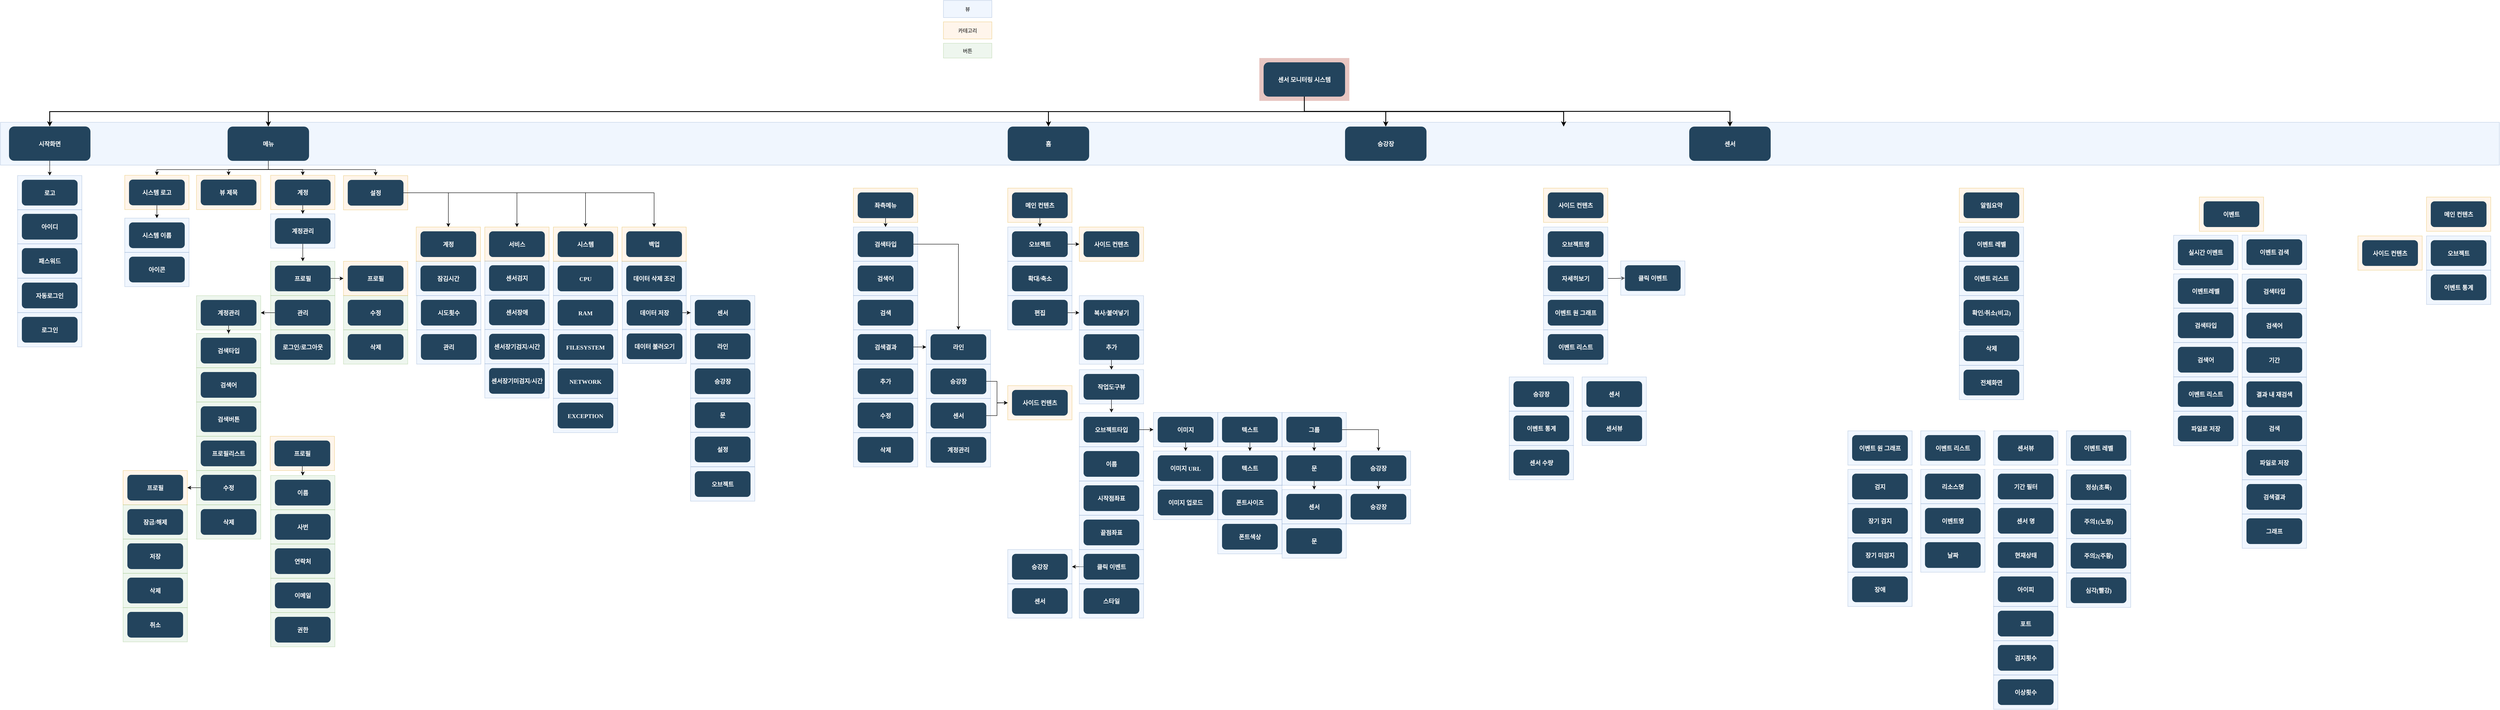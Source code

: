 <mxfile version="12.5.8" type="github">
  <diagram name="Page-1" id="2c0d36ab-eaac-3732-788b-9136903baeff">
    <mxGraphModel dx="5180" dy="896" grid="1" gridSize="10" guides="1" tooltips="1" connect="1" arrows="1" fold="1" page="1" pageScale="1.5" pageWidth="1169" pageHeight="827" background="#ffffff" math="0" shadow="0">
      <root>
        <mxCell id="0"/>
        <mxCell id="1" parent="0"/>
        <mxCell id="123" value="" style="fillColor=#AE4132;strokeColor=none;opacity=30;" parent="1" vertex="1">
          <mxGeometry x="747" y="175.5" width="210" height="100.0" as="geometry"/>
        </mxCell>
        <mxCell id="122" value="" style="fillColor=#dae8fc;strokeColor=#6c8ebf;opacity=40;" parent="1" vertex="1">
          <mxGeometry x="-2190" y="325.5" width="5830" height="100" as="geometry"/>
        </mxCell>
        <mxCell id="108" value="" style="fillColor=#ffe6cc;strokeColor=#d79b00;opacity=40;" parent="1" vertex="1">
          <mxGeometry x="-1559.65" y="449.24" width="150" height="80" as="geometry"/>
        </mxCell>
        <mxCell id="Q9VJitN3D-aqMMfwM0eD-123" style="edgeStyle=orthogonalEdgeStyle;rounded=0;orthogonalLoop=1;jettySize=auto;html=1;strokeWidth=2;" parent="1" source="2" target="10" edge="1">
          <mxGeometry relative="1" as="geometry"/>
        </mxCell>
        <mxCell id="Q9VJitN3D-aqMMfwM0eD-126" style="edgeStyle=orthogonalEdgeStyle;rounded=0;orthogonalLoop=1;jettySize=auto;html=1;strokeWidth=2;" parent="1" source="2" target="Q9VJitN3D-aqMMfwM0eD-125" edge="1">
          <mxGeometry relative="1" as="geometry">
            <Array as="points">
              <mxPoint x="852" y="300"/>
              <mxPoint x="1845" y="300"/>
            </Array>
          </mxGeometry>
        </mxCell>
        <mxCell id="2" value="센서 모니터링 시스템" style="rounded=1;fillColor=#23445D;gradientColor=none;strokeColor=none;fontColor=#FFFFFF;fontStyle=1;fontFamily=Tahoma;fontSize=14" parent="1" vertex="1">
          <mxGeometry x="757" y="185.5" width="190" height="80" as="geometry"/>
        </mxCell>
        <mxCell id="9" value="" style="edgeStyle=elbowEdgeStyle;elbow=vertical;strokeWidth=2;rounded=0" parent="1" source="2" edge="1">
          <mxGeometry x="337" y="215.5" width="100" height="100" as="geometry">
            <mxPoint x="337" y="315.5" as="sourcePoint"/>
            <mxPoint x="1457" y="335.5" as="targetPoint"/>
          </mxGeometry>
        </mxCell>
        <mxCell id="10" value="승강장" style="rounded=1;fillColor=#23445D;gradientColor=none;strokeColor=none;fontColor=#FFFFFF;fontStyle=1;fontFamily=Tahoma;fontSize=14" parent="1" vertex="1">
          <mxGeometry x="947" y="335.5" width="190" height="80" as="geometry"/>
        </mxCell>
        <mxCell id="12" value="홈" style="rounded=1;fillColor=#23445D;gradientColor=none;strokeColor=none;fontColor=#FFFFFF;fontStyle=1;fontFamily=Tahoma;fontSize=14" parent="1" vertex="1">
          <mxGeometry x="160.0" y="335.5" width="190" height="80" as="geometry"/>
        </mxCell>
        <mxCell id="EeKiDArujGxF1uyA2zgI-525" style="edgeStyle=orthogonalEdgeStyle;rounded=0;orthogonalLoop=1;jettySize=auto;html=1;entryX=0.5;entryY=0;entryDx=0;entryDy=0;exitX=0.5;exitY=1;exitDx=0;exitDy=0;strokeWidth=1;" edge="1" parent="1" source="13" target="Q9VJitN3D-aqMMfwM0eD-198">
          <mxGeometry relative="1" as="geometry">
            <Array as="points">
              <mxPoint x="-1565" y="436"/>
              <mxPoint x="-1825" y="436"/>
            </Array>
          </mxGeometry>
        </mxCell>
        <mxCell id="13" value="메뉴" style="rounded=1;fillColor=#23445D;gradientColor=none;strokeColor=none;fontColor=#FFFFFF;fontStyle=1;fontFamily=Tahoma;fontSize=14" parent="1" vertex="1">
          <mxGeometry x="-1660" y="335.5" width="190" height="80" as="geometry"/>
        </mxCell>
        <mxCell id="EeKiDArujGxF1uyA2zgI-530" style="edgeStyle=orthogonalEdgeStyle;rounded=0;orthogonalLoop=1;jettySize=auto;html=1;entryX=0.5;entryY=0;entryDx=0;entryDy=0;strokeWidth=1;" edge="1" parent="1" source="14" target="Q9VJitN3D-aqMMfwM0eD-212">
          <mxGeometry relative="1" as="geometry"/>
        </mxCell>
        <mxCell id="14" value="계정" style="rounded=1;fillColor=#23445D;gradientColor=none;strokeColor=none;fontColor=#FFFFFF;fontStyle=1;fontFamily=Tahoma;fontSize=14" parent="1" vertex="1">
          <mxGeometry x="-1549.65" y="459.24" width="130" height="60" as="geometry"/>
        </mxCell>
        <mxCell id="59" value="" style="edgeStyle=elbowEdgeStyle;elbow=vertical;strokeWidth=2;rounded=0" parent="1" source="2" target="12" edge="1">
          <mxGeometry x="347" y="225.5" width="100" height="100" as="geometry">
            <mxPoint x="862.0" y="275.5" as="sourcePoint"/>
            <mxPoint x="1467.0" y="345.5" as="targetPoint"/>
          </mxGeometry>
        </mxCell>
        <mxCell id="61" value="" style="edgeStyle=elbowEdgeStyle;elbow=vertical;strokeWidth=2;rounded=0" parent="1" source="2" target="13" edge="1">
          <mxGeometry x="-23" y="135.5" width="100" height="100" as="geometry">
            <mxPoint x="-23" y="235.5" as="sourcePoint"/>
            <mxPoint x="77" y="135.5" as="targetPoint"/>
          </mxGeometry>
        </mxCell>
        <mxCell id="Q9VJitN3D-aqMMfwM0eD-125" value="센서" style="rounded=1;fillColor=#23445D;gradientColor=none;strokeColor=none;fontColor=#FFFFFF;fontStyle=1;fontFamily=Tahoma;fontSize=14" parent="1" vertex="1">
          <mxGeometry x="1750.0" y="335.5" width="190" height="80" as="geometry"/>
        </mxCell>
        <mxCell id="Q9VJitN3D-aqMMfwM0eD-135" value="뷰" style="fillColor=#dae8fc;strokeColor=#6c8ebf;opacity=40;" parent="1" vertex="1">
          <mxGeometry x="10" y="41" width="113" height="40" as="geometry"/>
        </mxCell>
        <mxCell id="Q9VJitN3D-aqMMfwM0eD-136" value="카테고리" style="fillColor=#ffe6cc;strokeColor=#d79b00;opacity=40;" parent="1" vertex="1">
          <mxGeometry x="10" y="91" width="113" height="40" as="geometry"/>
        </mxCell>
        <mxCell id="Q9VJitN3D-aqMMfwM0eD-137" value="버튼" style="fillColor=#d5e8d4;strokeColor=#82b366;opacity=40;" parent="1" vertex="1">
          <mxGeometry x="10" y="141" width="113" height="34.5" as="geometry"/>
        </mxCell>
        <mxCell id="Q9VJitN3D-aqMMfwM0eD-187" value="" style="fillColor=#ffe6cc;strokeColor=#d79b00;opacity=40;" parent="1" vertex="1">
          <mxGeometry x="-1732.65" y="449.24" width="150" height="80" as="geometry"/>
        </mxCell>
        <mxCell id="Q9VJitN3D-aqMMfwM0eD-189" value="뷰 제목" style="rounded=1;fillColor=#23445D;gradientColor=none;strokeColor=none;fontColor=#FFFFFF;fontStyle=1;fontFamily=Tahoma;fontSize=14" parent="1" vertex="1">
          <mxGeometry x="-1722.65" y="459.24" width="130" height="60" as="geometry"/>
        </mxCell>
        <mxCell id="Q9VJitN3D-aqMMfwM0eD-197" value="" style="fillColor=#dae8fc;strokeColor=#6c8ebf;opacity=40;" parent="1" vertex="1">
          <mxGeometry x="-1900" y="549.24" width="150" height="80" as="geometry"/>
        </mxCell>
        <mxCell id="Q9VJitN3D-aqMMfwM0eD-198" value="" style="fillColor=#ffe6cc;strokeColor=#d79b00;opacity=40;" parent="1" vertex="1">
          <mxGeometry x="-1900" y="449.24" width="150" height="80" as="geometry"/>
        </mxCell>
        <mxCell id="hnhDL2s074yxFJpu3EWV-141" style="edgeStyle=orthogonalEdgeStyle;rounded=0;orthogonalLoop=1;jettySize=auto;html=1;entryX=0.5;entryY=0;entryDx=0;entryDy=0;strokeWidth=1;" parent="1" source="Q9VJitN3D-aqMMfwM0eD-200" target="Q9VJitN3D-aqMMfwM0eD-197" edge="1">
          <mxGeometry relative="1" as="geometry"/>
        </mxCell>
        <mxCell id="Q9VJitN3D-aqMMfwM0eD-200" value="시스템 로고" style="rounded=1;fillColor=#23445D;gradientColor=none;strokeColor=none;fontColor=#FFFFFF;fontStyle=1;fontFamily=Tahoma;fontSize=14" parent="1" vertex="1">
          <mxGeometry x="-1890" y="459.24" width="130" height="60" as="geometry"/>
        </mxCell>
        <mxCell id="Q9VJitN3D-aqMMfwM0eD-201" value="시스템 이름" style="rounded=1;fillColor=#23445D;gradientColor=none;strokeColor=none;fontColor=#FFFFFF;fontStyle=1;fontFamily=Tahoma;fontSize=14" parent="1" vertex="1">
          <mxGeometry x="-1890" y="559.24" width="130" height="60" as="geometry"/>
        </mxCell>
        <mxCell id="Q9VJitN3D-aqMMfwM0eD-202" value="" style="fillColor=#dae8fc;strokeColor=#6c8ebf;opacity=40;" parent="1" vertex="1">
          <mxGeometry x="-1900" y="629.24" width="150" height="80" as="geometry"/>
        </mxCell>
        <mxCell id="Q9VJitN3D-aqMMfwM0eD-203" value="아이콘" style="rounded=1;fillColor=#23445D;gradientColor=none;strokeColor=none;fontColor=#FFFFFF;fontStyle=1;fontFamily=Tahoma;fontSize=14" parent="1" vertex="1">
          <mxGeometry x="-1890" y="639.24" width="130" height="60" as="geometry"/>
        </mxCell>
        <mxCell id="Q9VJitN3D-aqMMfwM0eD-211" value="" style="fillColor=#d5e8d4;strokeColor=#82b366;opacity=40;" parent="1" vertex="1">
          <mxGeometry x="-1559.65" y="650.0" width="150" height="80" as="geometry"/>
        </mxCell>
        <mxCell id="Q9VJitN3D-aqMMfwM0eD-212" value="" style="fillColor=#dae8fc;strokeColor=#6c8ebf;opacity=40;" parent="1" vertex="1">
          <mxGeometry x="-1559.65" y="539.24" width="150" height="80" as="geometry"/>
        </mxCell>
        <mxCell id="hnhDL2s074yxFJpu3EWV-142" style="edgeStyle=orthogonalEdgeStyle;rounded=0;orthogonalLoop=1;jettySize=auto;html=1;entryX=0.5;entryY=0;entryDx=0;entryDy=0;strokeWidth=1;" parent="1" source="Q9VJitN3D-aqMMfwM0eD-214" target="Q9VJitN3D-aqMMfwM0eD-211" edge="1">
          <mxGeometry relative="1" as="geometry"/>
        </mxCell>
        <mxCell id="Q9VJitN3D-aqMMfwM0eD-214" value="계정관리" style="rounded=1;fillColor=#23445D;gradientColor=none;strokeColor=none;fontColor=#FFFFFF;fontStyle=1;fontFamily=Tahoma;fontSize=14" parent="1" vertex="1">
          <mxGeometry x="-1549.65" y="549.24" width="130" height="60" as="geometry"/>
        </mxCell>
        <mxCell id="EeKiDArujGxF1uyA2zgI-510" style="edgeStyle=orthogonalEdgeStyle;rounded=0;orthogonalLoop=1;jettySize=auto;html=1;entryX=0;entryY=0.5;entryDx=0;entryDy=0;" edge="1" parent="1" source="Q9VJitN3D-aqMMfwM0eD-215" target="hnhDL2s074yxFJpu3EWV-157">
          <mxGeometry relative="1" as="geometry"/>
        </mxCell>
        <mxCell id="Q9VJitN3D-aqMMfwM0eD-215" value="프로필" style="rounded=1;fillColor=#23445D;gradientColor=none;strokeColor=none;fontColor=#FFFFFF;fontStyle=1;fontFamily=Tahoma;fontSize=14" parent="1" vertex="1">
          <mxGeometry x="-1549.65" y="660" width="130" height="60" as="geometry"/>
        </mxCell>
        <mxCell id="Q9VJitN3D-aqMMfwM0eD-216" value="" style="fillColor=#d5e8d4;strokeColor=#82b366;opacity=40;" parent="1" vertex="1">
          <mxGeometry x="-1559.65" y="730.0" width="150" height="80" as="geometry"/>
        </mxCell>
        <mxCell id="EeKiDArujGxF1uyA2zgI-522" style="edgeStyle=orthogonalEdgeStyle;rounded=0;orthogonalLoop=1;jettySize=auto;html=1;entryX=1;entryY=0.5;entryDx=0;entryDy=0;" edge="1" parent="1" source="Q9VJitN3D-aqMMfwM0eD-217" target="hnhDL2s074yxFJpu3EWV-144">
          <mxGeometry relative="1" as="geometry"/>
        </mxCell>
        <mxCell id="Q9VJitN3D-aqMMfwM0eD-217" value="관리" style="rounded=1;fillColor=#23445D;gradientColor=none;strokeColor=none;fontColor=#FFFFFF;fontStyle=1;fontFamily=Tahoma;fontSize=14" parent="1" vertex="1">
          <mxGeometry x="-1549.65" y="740" width="130" height="60" as="geometry"/>
        </mxCell>
        <mxCell id="hnhDL2s074yxFJpu3EWV-123" value="" style="fillColor=#d5e8d4;strokeColor=#82b366;opacity=40;" parent="1" vertex="1">
          <mxGeometry x="-1559.65" y="810.0" width="150" height="80" as="geometry"/>
        </mxCell>
        <mxCell id="hnhDL2s074yxFJpu3EWV-124" value="로그인/로그아웃" style="rounded=1;fillColor=#23445D;gradientColor=none;strokeColor=none;fontColor=#FFFFFF;fontStyle=1;fontFamily=Tahoma;fontSize=14" parent="1" vertex="1">
          <mxGeometry x="-1549.65" y="820" width="130" height="60" as="geometry"/>
        </mxCell>
        <mxCell id="hnhDL2s074yxFJpu3EWV-137" value="" style="fillColor=#d5e8d4;strokeColor=#82b366;opacity=40;" parent="1" vertex="1">
          <mxGeometry x="-1389.7" y="730.0" width="150" height="80" as="geometry"/>
        </mxCell>
        <mxCell id="hnhDL2s074yxFJpu3EWV-138" value="수정" style="rounded=1;fillColor=#23445D;gradientColor=none;strokeColor=none;fontColor=#FFFFFF;fontStyle=1;fontFamily=Tahoma;fontSize=14" parent="1" vertex="1">
          <mxGeometry x="-1379.7" y="740" width="130" height="60" as="geometry"/>
        </mxCell>
        <mxCell id="hnhDL2s074yxFJpu3EWV-139" value="" style="fillColor=#d5e8d4;strokeColor=#82b366;opacity=40;" parent="1" vertex="1">
          <mxGeometry x="-1389.7" y="810.0" width="150" height="80" as="geometry"/>
        </mxCell>
        <mxCell id="hnhDL2s074yxFJpu3EWV-140" value="삭제" style="rounded=1;fillColor=#23445D;gradientColor=none;strokeColor=none;fontColor=#FFFFFF;fontStyle=1;fontFamily=Tahoma;fontSize=14" parent="1" vertex="1">
          <mxGeometry x="-1379.7" y="820" width="130" height="60" as="geometry"/>
        </mxCell>
        <mxCell id="hnhDL2s074yxFJpu3EWV-144" value="" style="fillColor=#d5e8d4;strokeColor=#82b366;opacity=40;" parent="1" vertex="1">
          <mxGeometry x="-1732.65" y="730.24" width="150" height="80" as="geometry"/>
        </mxCell>
        <mxCell id="EeKiDArujGxF1uyA2zgI-533" style="edgeStyle=orthogonalEdgeStyle;rounded=0;orthogonalLoop=1;jettySize=auto;html=1;" edge="1" parent="1" source="hnhDL2s074yxFJpu3EWV-145" target="hnhDL2s074yxFJpu3EWV-146">
          <mxGeometry relative="1" as="geometry"/>
        </mxCell>
        <mxCell id="hnhDL2s074yxFJpu3EWV-145" value="계정관리" style="rounded=1;fillColor=#23445D;gradientColor=none;strokeColor=none;fontColor=#FFFFFF;fontStyle=1;fontFamily=Tahoma;fontSize=14" parent="1" vertex="1">
          <mxGeometry x="-1722.65" y="740.24" width="130" height="60" as="geometry"/>
        </mxCell>
        <mxCell id="hnhDL2s074yxFJpu3EWV-146" value="" style="fillColor=#d5e8d4;strokeColor=#82b366;opacity=40;" parent="1" vertex="1">
          <mxGeometry x="-1732.65" y="818.48" width="150" height="80" as="geometry"/>
        </mxCell>
        <mxCell id="hnhDL2s074yxFJpu3EWV-147" value="검색타입" style="rounded=1;fillColor=#23445D;gradientColor=none;strokeColor=none;fontColor=#FFFFFF;fontStyle=1;fontFamily=Tahoma;fontSize=14" parent="1" vertex="1">
          <mxGeometry x="-1722.65" y="828.48" width="130" height="60" as="geometry"/>
        </mxCell>
        <mxCell id="hnhDL2s074yxFJpu3EWV-148" value="" style="fillColor=#d5e8d4;strokeColor=#82b366;opacity=40;" parent="1" vertex="1">
          <mxGeometry x="-1732.65" y="898.48" width="150" height="80" as="geometry"/>
        </mxCell>
        <mxCell id="hnhDL2s074yxFJpu3EWV-149" value="검색어" style="rounded=1;fillColor=#23445D;gradientColor=none;strokeColor=none;fontColor=#FFFFFF;fontStyle=1;fontFamily=Tahoma;fontSize=14" parent="1" vertex="1">
          <mxGeometry x="-1722.65" y="908.48" width="130" height="60" as="geometry"/>
        </mxCell>
        <mxCell id="hnhDL2s074yxFJpu3EWV-150" value="" style="fillColor=#d5e8d4;strokeColor=#82b366;opacity=40;" parent="1" vertex="1">
          <mxGeometry x="-1732.65" y="978.48" width="150" height="80" as="geometry"/>
        </mxCell>
        <mxCell id="hnhDL2s074yxFJpu3EWV-151" value="검색버튼" style="rounded=1;fillColor=#23445D;gradientColor=none;strokeColor=none;fontColor=#FFFFFF;fontStyle=1;fontFamily=Tahoma;fontSize=14" parent="1" vertex="1">
          <mxGeometry x="-1722.65" y="988.48" width="130" height="60" as="geometry"/>
        </mxCell>
        <mxCell id="hnhDL2s074yxFJpu3EWV-152" value="" style="fillColor=#d5e8d4;strokeColor=#82b366;opacity=40;" parent="1" vertex="1">
          <mxGeometry x="-1732.65" y="1058.48" width="150" height="80" as="geometry"/>
        </mxCell>
        <mxCell id="hnhDL2s074yxFJpu3EWV-153" value="프로필리스트" style="rounded=1;fillColor=#23445D;gradientColor=none;strokeColor=none;fontColor=#FFFFFF;fontStyle=1;fontFamily=Tahoma;fontSize=14" parent="1" vertex="1">
          <mxGeometry x="-1722.65" y="1068.48" width="130" height="60" as="geometry"/>
        </mxCell>
        <mxCell id="hnhDL2s074yxFJpu3EWV-154" value="" style="fillColor=#d5e8d4;strokeColor=#82b366;opacity=40;" parent="1" vertex="1">
          <mxGeometry x="-1732.65" y="1138.48" width="150" height="80" as="geometry"/>
        </mxCell>
        <mxCell id="EeKiDArujGxF1uyA2zgI-516" style="edgeStyle=orthogonalEdgeStyle;rounded=0;orthogonalLoop=1;jettySize=auto;html=1;exitX=0;exitY=0.5;exitDx=0;exitDy=0;entryX=1;entryY=0.5;entryDx=0;entryDy=0;" edge="1" parent="1" source="hnhDL2s074yxFJpu3EWV-155" target="hnhDL2s074yxFJpu3EWV-171">
          <mxGeometry relative="1" as="geometry"/>
        </mxCell>
        <mxCell id="hnhDL2s074yxFJpu3EWV-155" value="수정" style="rounded=1;fillColor=#23445D;gradientColor=none;strokeColor=none;fontColor=#FFFFFF;fontStyle=1;fontFamily=Tahoma;fontSize=14" parent="1" vertex="1">
          <mxGeometry x="-1722.65" y="1148.48" width="130" height="60" as="geometry"/>
        </mxCell>
        <mxCell id="hnhDL2s074yxFJpu3EWV-157" value="" style="fillColor=#ffe6cc;strokeColor=#d79b00;opacity=40;" parent="1" vertex="1">
          <mxGeometry x="-1389.7" y="650" width="150" height="80" as="geometry"/>
        </mxCell>
        <mxCell id="hnhDL2s074yxFJpu3EWV-158" value="프로필" style="rounded=1;fillColor=#23445D;gradientColor=none;strokeColor=none;fontColor=#FFFFFF;fontStyle=1;fontFamily=Tahoma;fontSize=14" parent="1" vertex="1">
          <mxGeometry x="-1379.7" y="660" width="130" height="60" as="geometry"/>
        </mxCell>
        <mxCell id="hnhDL2s074yxFJpu3EWV-167" value="" style="fillColor=#d5e8d4;strokeColor=#82b366;opacity=40;" parent="1" vertex="1">
          <mxGeometry x="-1732.65" y="1218.48" width="150" height="80" as="geometry"/>
        </mxCell>
        <mxCell id="hnhDL2s074yxFJpu3EWV-168" value="삭제" style="rounded=1;fillColor=#23445D;gradientColor=none;strokeColor=none;fontColor=#FFFFFF;fontStyle=1;fontFamily=Tahoma;fontSize=14" parent="1" vertex="1">
          <mxGeometry x="-1722.65" y="1228.48" width="130" height="60" as="geometry"/>
        </mxCell>
        <mxCell id="hnhDL2s074yxFJpu3EWV-171" value="" style="fillColor=#ffe6cc;strokeColor=#d79b00;opacity=40;" parent="1" vertex="1">
          <mxGeometry x="-1903.86" y="1138.48" width="150" height="80" as="geometry"/>
        </mxCell>
        <mxCell id="hnhDL2s074yxFJpu3EWV-172" value="프로필" style="rounded=1;fillColor=#23445D;gradientColor=none;strokeColor=none;fontColor=#FFFFFF;fontStyle=1;fontFamily=Tahoma;fontSize=14" parent="1" vertex="1">
          <mxGeometry x="-1893.86" y="1148.48" width="130" height="60" as="geometry"/>
        </mxCell>
        <mxCell id="hnhDL2s074yxFJpu3EWV-174" value="" style="fillColor=#d5e8d4;strokeColor=#82b366;opacity=40;" parent="1" vertex="1">
          <mxGeometry x="-1903.86" y="1218.48" width="150" height="80" as="geometry"/>
        </mxCell>
        <mxCell id="hnhDL2s074yxFJpu3EWV-175" value="잠금/해제" style="rounded=1;fillColor=#23445D;gradientColor=none;strokeColor=none;fontColor=#FFFFFF;fontStyle=1;fontFamily=Tahoma;fontSize=14" parent="1" vertex="1">
          <mxGeometry x="-1893.86" y="1228.48" width="130" height="60" as="geometry"/>
        </mxCell>
        <mxCell id="hnhDL2s074yxFJpu3EWV-176" value="" style="fillColor=#d5e8d4;strokeColor=#82b366;opacity=40;" parent="1" vertex="1">
          <mxGeometry x="-1903.86" y="1298.48" width="150" height="80" as="geometry"/>
        </mxCell>
        <mxCell id="hnhDL2s074yxFJpu3EWV-177" value="저장" style="rounded=1;fillColor=#23445D;gradientColor=none;strokeColor=none;fontColor=#FFFFFF;fontStyle=1;fontFamily=Tahoma;fontSize=14" parent="1" vertex="1">
          <mxGeometry x="-1893.86" y="1308.48" width="130" height="60" as="geometry"/>
        </mxCell>
        <mxCell id="hnhDL2s074yxFJpu3EWV-178" value="" style="fillColor=#d5e8d4;strokeColor=#82b366;opacity=40;" parent="1" vertex="1">
          <mxGeometry x="-1903.86" y="1378.48" width="150" height="80" as="geometry"/>
        </mxCell>
        <mxCell id="hnhDL2s074yxFJpu3EWV-179" value="삭제" style="rounded=1;fillColor=#23445D;gradientColor=none;strokeColor=none;fontColor=#FFFFFF;fontStyle=1;fontFamily=Tahoma;fontSize=14" parent="1" vertex="1">
          <mxGeometry x="-1893.86" y="1388.48" width="130" height="60" as="geometry"/>
        </mxCell>
        <mxCell id="1WlL7JyDzs8Zzhlj7zEZ-123" value="" style="fillColor=#d5e8d4;strokeColor=#82b366;opacity=40;" parent="1" vertex="1">
          <mxGeometry x="-1559.65" y="1150" width="150" height="80" as="geometry"/>
        </mxCell>
        <mxCell id="1WlL7JyDzs8Zzhlj7zEZ-124" value="이름" style="rounded=1;fillColor=#23445D;gradientColor=none;strokeColor=none;fontColor=#FFFFFF;fontStyle=1;fontFamily=Tahoma;fontSize=14" parent="1" vertex="1">
          <mxGeometry x="-1549.65" y="1160" width="130" height="60" as="geometry"/>
        </mxCell>
        <mxCell id="1WlL7JyDzs8Zzhlj7zEZ-125" value="" style="fillColor=#d5e8d4;strokeColor=#82b366;opacity=40;" parent="1" vertex="1">
          <mxGeometry x="-1559.65" y="1230" width="150" height="80" as="geometry"/>
        </mxCell>
        <mxCell id="1WlL7JyDzs8Zzhlj7zEZ-126" value="사번" style="rounded=1;fillColor=#23445D;gradientColor=none;strokeColor=none;fontColor=#FFFFFF;fontStyle=1;fontFamily=Tahoma;fontSize=14" parent="1" vertex="1">
          <mxGeometry x="-1549.65" y="1240" width="130" height="60" as="geometry"/>
        </mxCell>
        <mxCell id="1WlL7JyDzs8Zzhlj7zEZ-127" value="" style="fillColor=#d5e8d4;strokeColor=#82b366;opacity=40;" parent="1" vertex="1">
          <mxGeometry x="-1559.65" y="1310" width="150" height="80" as="geometry"/>
        </mxCell>
        <mxCell id="1WlL7JyDzs8Zzhlj7zEZ-128" value="연락처" style="rounded=1;fillColor=#23445D;gradientColor=none;strokeColor=none;fontColor=#FFFFFF;fontStyle=1;fontFamily=Tahoma;fontSize=14" parent="1" vertex="1">
          <mxGeometry x="-1549.65" y="1320" width="130" height="60" as="geometry"/>
        </mxCell>
        <mxCell id="1WlL7JyDzs8Zzhlj7zEZ-129" value="" style="fillColor=#d5e8d4;strokeColor=#82b366;opacity=40;" parent="1" vertex="1">
          <mxGeometry x="-1559.65" y="1390" width="150" height="80" as="geometry"/>
        </mxCell>
        <mxCell id="1WlL7JyDzs8Zzhlj7zEZ-130" value="이메일" style="rounded=1;fillColor=#23445D;gradientColor=none;strokeColor=none;fontColor=#FFFFFF;fontStyle=1;fontFamily=Tahoma;fontSize=14" parent="1" vertex="1">
          <mxGeometry x="-1549.65" y="1400" width="130" height="60" as="geometry"/>
        </mxCell>
        <mxCell id="1WlL7JyDzs8Zzhlj7zEZ-131" value="" style="fillColor=#d5e8d4;strokeColor=#82b366;opacity=40;" parent="1" vertex="1">
          <mxGeometry x="-1559.65" y="1470.0" width="150" height="80" as="geometry"/>
        </mxCell>
        <mxCell id="1WlL7JyDzs8Zzhlj7zEZ-132" value="권한" style="rounded=1;fillColor=#23445D;gradientColor=none;strokeColor=none;fontColor=#FFFFFF;fontStyle=1;fontFamily=Tahoma;fontSize=14" parent="1" vertex="1">
          <mxGeometry x="-1549.65" y="1480" width="130" height="60" as="geometry"/>
        </mxCell>
        <mxCell id="1WlL7JyDzs8Zzhlj7zEZ-135" value="" style="fillColor=#ffe6cc;strokeColor=#d79b00;opacity=40;" parent="1" vertex="1">
          <mxGeometry x="-1560.65" y="1058.48" width="150" height="80" as="geometry"/>
        </mxCell>
        <mxCell id="EeKiDArujGxF1uyA2zgI-538" style="edgeStyle=orthogonalEdgeStyle;rounded=0;orthogonalLoop=1;jettySize=auto;html=1;strokeWidth=1;" edge="1" parent="1" source="1WlL7JyDzs8Zzhlj7zEZ-137" target="1WlL7JyDzs8Zzhlj7zEZ-123">
          <mxGeometry relative="1" as="geometry"/>
        </mxCell>
        <mxCell id="1WlL7JyDzs8Zzhlj7zEZ-137" value="프로필" style="rounded=1;fillColor=#23445D;gradientColor=none;strokeColor=none;fontColor=#FFFFFF;fontStyle=1;fontFamily=Tahoma;fontSize=14" parent="1" vertex="1">
          <mxGeometry x="-1550.65" y="1068.48" width="130" height="60" as="geometry"/>
        </mxCell>
        <mxCell id="1WlL7JyDzs8Zzhlj7zEZ-138" value="" style="fillColor=#d5e8d4;strokeColor=#82b366;opacity=40;" parent="1" vertex="1">
          <mxGeometry x="-1903.86" y="1458.48" width="150" height="80" as="geometry"/>
        </mxCell>
        <mxCell id="1WlL7JyDzs8Zzhlj7zEZ-139" value="취소" style="rounded=1;fillColor=#23445D;gradientColor=none;strokeColor=none;fontColor=#FFFFFF;fontStyle=1;fontFamily=Tahoma;fontSize=14" parent="1" vertex="1">
          <mxGeometry x="-1893.86" y="1468.48" width="130" height="60" as="geometry"/>
        </mxCell>
        <mxCell id="EeKiDArujGxF1uyA2zgI-123" value="" style="fillColor=#ffe6cc;strokeColor=#d79b00;opacity=40;" vertex="1" parent="1">
          <mxGeometry x="-1389.7" y="450" width="150" height="80" as="geometry"/>
        </mxCell>
        <mxCell id="EeKiDArujGxF1uyA2zgI-506" style="edgeStyle=orthogonalEdgeStyle;rounded=0;orthogonalLoop=1;jettySize=auto;html=1;entryX=0.5;entryY=0;entryDx=0;entryDy=0;strokeWidth=1;" edge="1" parent="1" source="EeKiDArujGxF1uyA2zgI-124" target="EeKiDArujGxF1uyA2zgI-201">
          <mxGeometry relative="1" as="geometry"/>
        </mxCell>
        <mxCell id="EeKiDArujGxF1uyA2zgI-124" value="설정" style="rounded=1;fillColor=#23445D;gradientColor=none;strokeColor=none;fontColor=#FFFFFF;fontStyle=1;fontFamily=Tahoma;fontSize=14" vertex="1" parent="1">
          <mxGeometry x="-1379.7" y="460" width="130" height="60" as="geometry"/>
        </mxCell>
        <mxCell id="EeKiDArujGxF1uyA2zgI-128" value="Cㅊㅊㅊㅊㅊㅊ" style="fillColor=#dae8fc;strokeColor=#6c8ebf;opacity=40;" vertex="1" parent="1">
          <mxGeometry x="-1220" y="650.0" width="150" height="80" as="geometry"/>
        </mxCell>
        <mxCell id="EeKiDArujGxF1uyA2zgI-129" value="잠김시간" style="rounded=1;fillColor=#23445D;gradientColor=none;strokeColor=none;fontColor=#FFFFFF;fontStyle=1;fontFamily=Tahoma;fontSize=14" vertex="1" parent="1">
          <mxGeometry x="-1210" y="660" width="130" height="60" as="geometry"/>
        </mxCell>
        <mxCell id="EeKiDArujGxF1uyA2zgI-130" value="" style="fillColor=#ffe6cc;strokeColor=#d79b00;opacity=40;" vertex="1" parent="1">
          <mxGeometry x="-200" y="479.24" width="150" height="80" as="geometry"/>
        </mxCell>
        <mxCell id="EeKiDArujGxF1uyA2zgI-548" style="edgeStyle=orthogonalEdgeStyle;rounded=0;orthogonalLoop=1;jettySize=auto;html=1;exitX=0.5;exitY=1;exitDx=0;exitDy=0;entryX=0.5;entryY=0;entryDx=0;entryDy=0;strokeWidth=1;" edge="1" parent="1" source="EeKiDArujGxF1uyA2zgI-131" target="EeKiDArujGxF1uyA2zgI-132">
          <mxGeometry relative="1" as="geometry"/>
        </mxCell>
        <mxCell id="EeKiDArujGxF1uyA2zgI-131" value="좌측메뉴" style="rounded=1;fillColor=#23445D;gradientColor=none;strokeColor=none;fontColor=#FFFFFF;fontStyle=1;fontFamily=Tahoma;fontSize=14" vertex="1" parent="1">
          <mxGeometry x="-190" y="489.24" width="130" height="60" as="geometry"/>
        </mxCell>
        <mxCell id="EeKiDArujGxF1uyA2zgI-132" value="" style="fillColor=#dae8fc;strokeColor=#6c8ebf;opacity=40;" vertex="1" parent="1">
          <mxGeometry x="-200.0" y="570.0" width="150" height="80" as="geometry"/>
        </mxCell>
        <mxCell id="EeKiDArujGxF1uyA2zgI-547" style="edgeStyle=orthogonalEdgeStyle;rounded=0;orthogonalLoop=1;jettySize=auto;html=1;entryX=0.5;entryY=0;entryDx=0;entryDy=0;strokeWidth=1;" edge="1" parent="1" source="EeKiDArujGxF1uyA2zgI-133" target="EeKiDArujGxF1uyA2zgI-150">
          <mxGeometry relative="1" as="geometry"/>
        </mxCell>
        <mxCell id="EeKiDArujGxF1uyA2zgI-133" value="검색타입" style="rounded=1;fillColor=#23445D;gradientColor=none;strokeColor=none;fontColor=#FFFFFF;fontStyle=1;fontFamily=Tahoma;fontSize=14" vertex="1" parent="1">
          <mxGeometry x="-190.0" y="580" width="130" height="60" as="geometry"/>
        </mxCell>
        <mxCell id="EeKiDArujGxF1uyA2zgI-134" value="" style="fillColor=#dae8fc;strokeColor=#6c8ebf;opacity=40;" vertex="1" parent="1">
          <mxGeometry x="-200.0" y="650.0" width="150" height="80" as="geometry"/>
        </mxCell>
        <mxCell id="EeKiDArujGxF1uyA2zgI-135" value="검색어" style="rounded=1;fillColor=#23445D;gradientColor=none;strokeColor=none;fontColor=#FFFFFF;fontStyle=1;fontFamily=Tahoma;fontSize=14" vertex="1" parent="1">
          <mxGeometry x="-190.0" y="660" width="130" height="60" as="geometry"/>
        </mxCell>
        <mxCell id="EeKiDArujGxF1uyA2zgI-136" value="" style="fillColor=#dae8fc;strokeColor=#6c8ebf;opacity=40;" vertex="1" parent="1">
          <mxGeometry x="-200.0" y="730.0" width="150" height="80" as="geometry"/>
        </mxCell>
        <mxCell id="EeKiDArujGxF1uyA2zgI-137" value="검색" style="rounded=1;fillColor=#23445D;gradientColor=none;strokeColor=none;fontColor=#FFFFFF;fontStyle=1;fontFamily=Tahoma;fontSize=14" vertex="1" parent="1">
          <mxGeometry x="-190.0" y="740" width="130" height="60" as="geometry"/>
        </mxCell>
        <mxCell id="EeKiDArujGxF1uyA2zgI-148" value="" style="fillColor=#dae8fc;strokeColor=#6c8ebf;opacity=40;" vertex="1" parent="1">
          <mxGeometry x="-200.0" y="810.0" width="150" height="80" as="geometry"/>
        </mxCell>
        <mxCell id="EeKiDArujGxF1uyA2zgI-546" style="edgeStyle=orthogonalEdgeStyle;rounded=0;orthogonalLoop=1;jettySize=auto;html=1;entryX=0;entryY=0.5;entryDx=0;entryDy=0;strokeWidth=1;" edge="1" parent="1" source="EeKiDArujGxF1uyA2zgI-149" target="EeKiDArujGxF1uyA2zgI-150">
          <mxGeometry relative="1" as="geometry"/>
        </mxCell>
        <mxCell id="EeKiDArujGxF1uyA2zgI-149" value="검색결과" style="rounded=1;fillColor=#23445D;gradientColor=none;strokeColor=none;fontColor=#FFFFFF;fontStyle=1;fontFamily=Tahoma;fontSize=14" vertex="1" parent="1">
          <mxGeometry x="-190.0" y="820" width="130" height="60" as="geometry"/>
        </mxCell>
        <mxCell id="EeKiDArujGxF1uyA2zgI-150" value="" style="fillColor=#dae8fc;strokeColor=#6c8ebf;opacity=40;" vertex="1" parent="1">
          <mxGeometry x="-30.0" y="810.24" width="150" height="80" as="geometry"/>
        </mxCell>
        <mxCell id="EeKiDArujGxF1uyA2zgI-151" value="라인" style="rounded=1;fillColor=#23445D;gradientColor=none;strokeColor=none;fontColor=#FFFFFF;fontStyle=1;fontFamily=Tahoma;fontSize=14" vertex="1" parent="1">
          <mxGeometry x="-20.0" y="820.24" width="130" height="60" as="geometry"/>
        </mxCell>
        <mxCell id="EeKiDArujGxF1uyA2zgI-152" value="" style="fillColor=#dae8fc;strokeColor=#6c8ebf;opacity=40;" vertex="1" parent="1">
          <mxGeometry x="-30.0" y="890.24" width="150" height="80" as="geometry"/>
        </mxCell>
        <mxCell id="EeKiDArujGxF1uyA2zgI-543" style="edgeStyle=orthogonalEdgeStyle;rounded=0;orthogonalLoop=1;jettySize=auto;html=1;entryX=0;entryY=0.5;entryDx=0;entryDy=0;strokeWidth=1;" edge="1" parent="1" source="EeKiDArujGxF1uyA2zgI-153" target="EeKiDArujGxF1uyA2zgI-434">
          <mxGeometry relative="1" as="geometry"/>
        </mxCell>
        <mxCell id="EeKiDArujGxF1uyA2zgI-153" value="승강장" style="rounded=1;fillColor=#23445D;gradientColor=none;strokeColor=none;fontColor=#FFFFFF;fontStyle=1;fontFamily=Tahoma;fontSize=14" vertex="1" parent="1">
          <mxGeometry x="-20.0" y="900.24" width="130" height="60" as="geometry"/>
        </mxCell>
        <mxCell id="EeKiDArujGxF1uyA2zgI-154" value="" style="fillColor=#dae8fc;strokeColor=#6c8ebf;opacity=40;" vertex="1" parent="1">
          <mxGeometry x="-30.0" y="970.24" width="150" height="80" as="geometry"/>
        </mxCell>
        <mxCell id="EeKiDArujGxF1uyA2zgI-544" style="edgeStyle=orthogonalEdgeStyle;rounded=0;orthogonalLoop=1;jettySize=auto;html=1;strokeWidth=1;" edge="1" parent="1" source="EeKiDArujGxF1uyA2zgI-155">
          <mxGeometry relative="1" as="geometry">
            <mxPoint x="160" y="980.24" as="targetPoint"/>
          </mxGeometry>
        </mxCell>
        <mxCell id="EeKiDArujGxF1uyA2zgI-155" value="센서" style="rounded=1;fillColor=#23445D;gradientColor=none;strokeColor=none;fontColor=#FFFFFF;fontStyle=1;fontFamily=Tahoma;fontSize=14" vertex="1" parent="1">
          <mxGeometry x="-20.0" y="980.24" width="130" height="60" as="geometry"/>
        </mxCell>
        <mxCell id="EeKiDArujGxF1uyA2zgI-156" value="" style="fillColor=#dae8fc;strokeColor=#6c8ebf;opacity=40;" vertex="1" parent="1">
          <mxGeometry x="-30.0" y="1050.24" width="150" height="80" as="geometry"/>
        </mxCell>
        <mxCell id="EeKiDArujGxF1uyA2zgI-157" value="계정관리" style="rounded=1;fillColor=#23445D;gradientColor=none;strokeColor=none;fontColor=#FFFFFF;fontStyle=1;fontFamily=Tahoma;fontSize=14" vertex="1" parent="1">
          <mxGeometry x="-20.0" y="1060.24" width="130" height="60" as="geometry"/>
        </mxCell>
        <mxCell id="EeKiDArujGxF1uyA2zgI-158" value="" style="fillColor=#ffe6cc;strokeColor=#d79b00;opacity=40;" vertex="1" parent="1">
          <mxGeometry x="160" y="479.24" width="150" height="80" as="geometry"/>
        </mxCell>
        <mxCell id="EeKiDArujGxF1uyA2zgI-551" style="edgeStyle=orthogonalEdgeStyle;rounded=0;orthogonalLoop=1;jettySize=auto;html=1;entryX=0.5;entryY=0;entryDx=0;entryDy=0;strokeWidth=1;" edge="1" parent="1" source="EeKiDArujGxF1uyA2zgI-159" target="EeKiDArujGxF1uyA2zgI-160">
          <mxGeometry relative="1" as="geometry"/>
        </mxCell>
        <mxCell id="EeKiDArujGxF1uyA2zgI-159" value="메인 컨텐츠" style="rounded=1;fillColor=#23445D;gradientColor=none;strokeColor=none;fontColor=#FFFFFF;fontStyle=1;fontFamily=Tahoma;fontSize=14" vertex="1" parent="1">
          <mxGeometry x="170" y="489.24" width="130" height="60" as="geometry"/>
        </mxCell>
        <mxCell id="EeKiDArujGxF1uyA2zgI-160" value="" style="fillColor=#dae8fc;strokeColor=#6c8ebf;opacity=40;" vertex="1" parent="1">
          <mxGeometry x="160" y="570.0" width="150" height="80" as="geometry"/>
        </mxCell>
        <mxCell id="EeKiDArujGxF1uyA2zgI-550" style="edgeStyle=orthogonalEdgeStyle;rounded=0;orthogonalLoop=1;jettySize=auto;html=1;entryX=0;entryY=0.5;entryDx=0;entryDy=0;strokeWidth=1;" edge="1" parent="1" source="EeKiDArujGxF1uyA2zgI-161" target="EeKiDArujGxF1uyA2zgI-390">
          <mxGeometry relative="1" as="geometry"/>
        </mxCell>
        <mxCell id="EeKiDArujGxF1uyA2zgI-161" value="오브젝트" style="rounded=1;fillColor=#23445D;gradientColor=none;strokeColor=none;fontColor=#FFFFFF;fontStyle=1;fontFamily=Tahoma;fontSize=14" vertex="1" parent="1">
          <mxGeometry x="170" y="580" width="130" height="60" as="geometry"/>
        </mxCell>
        <mxCell id="EeKiDArujGxF1uyA2zgI-164" value="" style="fillColor=#dae8fc;strokeColor=#6c8ebf;opacity=40;" vertex="1" parent="1">
          <mxGeometry x="160" y="650.0" width="150" height="80" as="geometry"/>
        </mxCell>
        <mxCell id="EeKiDArujGxF1uyA2zgI-165" value="확대/축소" style="rounded=1;fillColor=#23445D;gradientColor=none;strokeColor=none;fontColor=#FFFFFF;fontStyle=1;fontFamily=Tahoma;fontSize=14" vertex="1" parent="1">
          <mxGeometry x="170" y="660" width="130" height="60" as="geometry"/>
        </mxCell>
        <mxCell id="EeKiDArujGxF1uyA2zgI-166" value="" style="fillColor=#dae8fc;strokeColor=#6c8ebf;opacity=40;" vertex="1" parent="1">
          <mxGeometry x="160" y="730.0" width="150" height="80" as="geometry"/>
        </mxCell>
        <mxCell id="EeKiDArujGxF1uyA2zgI-289" style="edgeStyle=orthogonalEdgeStyle;rounded=0;orthogonalLoop=1;jettySize=auto;html=1;entryX=0;entryY=0.5;entryDx=0;entryDy=0;" edge="1" parent="1" source="EeKiDArujGxF1uyA2zgI-167" target="EeKiDArujGxF1uyA2zgI-281">
          <mxGeometry relative="1" as="geometry"/>
        </mxCell>
        <mxCell id="EeKiDArujGxF1uyA2zgI-167" value="편집" style="rounded=1;fillColor=#23445D;gradientColor=none;strokeColor=none;fontColor=#FFFFFF;fontStyle=1;fontFamily=Tahoma;fontSize=14" vertex="1" parent="1">
          <mxGeometry x="170" y="740" width="130" height="60" as="geometry"/>
        </mxCell>
        <mxCell id="EeKiDArujGxF1uyA2zgI-173" value="" style="fillColor=#ffe6cc;strokeColor=#d79b00;opacity=40;" vertex="1" parent="1">
          <mxGeometry x="-1060" y="570" width="150" height="80" as="geometry"/>
        </mxCell>
        <mxCell id="EeKiDArujGxF1uyA2zgI-174" value="서비스" style="rounded=1;fillColor=#23445D;gradientColor=none;strokeColor=none;fontColor=#FFFFFF;fontStyle=1;fontFamily=Tahoma;fontSize=14" vertex="1" parent="1">
          <mxGeometry x="-1050" y="580" width="130" height="60" as="geometry"/>
        </mxCell>
        <mxCell id="EeKiDArujGxF1uyA2zgI-175" value="" style="fillColor=#dae8fc;strokeColor=#6c8ebf;opacity=40;" vertex="1" parent="1">
          <mxGeometry x="-900" y="650.0" width="150" height="80" as="geometry"/>
        </mxCell>
        <mxCell id="EeKiDArujGxF1uyA2zgI-176" value="CPU" style="rounded=1;fillColor=#23445D;gradientColor=none;strokeColor=none;fontColor=#FFFFFF;fontStyle=1;fontFamily=Tahoma;fontSize=14" vertex="1" parent="1">
          <mxGeometry x="-890" y="660" width="130" height="60" as="geometry"/>
        </mxCell>
        <mxCell id="EeKiDArujGxF1uyA2zgI-177" value="" style="fillColor=#dae8fc;strokeColor=#6c8ebf;opacity=40;" vertex="1" parent="1">
          <mxGeometry x="-900" y="730.0" width="150" height="80" as="geometry"/>
        </mxCell>
        <mxCell id="EeKiDArujGxF1uyA2zgI-178" value="RAM" style="rounded=1;fillColor=#23445D;gradientColor=none;strokeColor=none;fontColor=#FFFFFF;fontStyle=1;fontFamily=Tahoma;fontSize=14" vertex="1" parent="1">
          <mxGeometry x="-890" y="740" width="130" height="60" as="geometry"/>
        </mxCell>
        <mxCell id="EeKiDArujGxF1uyA2zgI-179" value="" style="fillColor=#ffe6cc;strokeColor=#d79b00;opacity=40;" vertex="1" parent="1">
          <mxGeometry x="-900" y="570" width="150" height="80" as="geometry"/>
        </mxCell>
        <mxCell id="EeKiDArujGxF1uyA2zgI-180" value="시스템" style="rounded=1;fillColor=#23445D;gradientColor=none;strokeColor=none;fontColor=#FFFFFF;fontStyle=1;fontFamily=Tahoma;fontSize=14" vertex="1" parent="1">
          <mxGeometry x="-890" y="580" width="130" height="60" as="geometry"/>
        </mxCell>
        <mxCell id="EeKiDArujGxF1uyA2zgI-181" value="" style="fillColor=#dae8fc;strokeColor=#6c8ebf;opacity=40;" vertex="1" parent="1">
          <mxGeometry x="-1060" y="649.24" width="150" height="80" as="geometry"/>
        </mxCell>
        <mxCell id="EeKiDArujGxF1uyA2zgI-182" value="센서검지" style="rounded=1;fillColor=#23445D;gradientColor=none;strokeColor=none;fontColor=#FFFFFF;fontStyle=1;fontFamily=Tahoma;fontSize=14" vertex="1" parent="1">
          <mxGeometry x="-1050" y="659.24" width="130" height="60" as="geometry"/>
        </mxCell>
        <mxCell id="EeKiDArujGxF1uyA2zgI-183" value="" style="fillColor=#dae8fc;strokeColor=#6c8ebf;opacity=40;" vertex="1" parent="1">
          <mxGeometry x="-1060" y="729.24" width="150" height="80" as="geometry"/>
        </mxCell>
        <mxCell id="EeKiDArujGxF1uyA2zgI-184" value="센서장애" style="rounded=1;fillColor=#23445D;gradientColor=none;strokeColor=none;fontColor=#FFFFFF;fontStyle=1;fontFamily=Tahoma;fontSize=14" vertex="1" parent="1">
          <mxGeometry x="-1050" y="739.24" width="130" height="60" as="geometry"/>
        </mxCell>
        <mxCell id="EeKiDArujGxF1uyA2zgI-185" value="" style="fillColor=#dae8fc;strokeColor=#6c8ebf;opacity=40;" vertex="1" parent="1">
          <mxGeometry x="-1060" y="809.24" width="150" height="80" as="geometry"/>
        </mxCell>
        <mxCell id="EeKiDArujGxF1uyA2zgI-186" value="센서장기검지/시간" style="rounded=1;fillColor=#23445D;gradientColor=none;strokeColor=none;fontColor=#FFFFFF;fontStyle=1;fontFamily=Tahoma;fontSize=14" vertex="1" parent="1">
          <mxGeometry x="-1050" y="819.24" width="130" height="60" as="geometry"/>
        </mxCell>
        <mxCell id="EeKiDArujGxF1uyA2zgI-187" value="" style="fillColor=#dae8fc;strokeColor=#6c8ebf;opacity=40;" vertex="1" parent="1">
          <mxGeometry x="-1060" y="889.24" width="150" height="80" as="geometry"/>
        </mxCell>
        <mxCell id="EeKiDArujGxF1uyA2zgI-188" value="센서장기미검지/시간" style="rounded=1;fillColor=#23445D;gradientColor=none;strokeColor=none;fontColor=#FFFFFF;fontStyle=1;fontFamily=Tahoma;fontSize=14" vertex="1" parent="1">
          <mxGeometry x="-1050" y="899.24" width="130" height="60" as="geometry"/>
        </mxCell>
        <mxCell id="EeKiDArujGxF1uyA2zgI-189" value="" style="fillColor=#dae8fc;strokeColor=#6c8ebf;opacity=40;" vertex="1" parent="1">
          <mxGeometry x="-900" y="810.0" width="150" height="80" as="geometry"/>
        </mxCell>
        <mxCell id="EeKiDArujGxF1uyA2zgI-190" value="FILESYSTEM" style="rounded=1;fillColor=#23445D;gradientColor=none;strokeColor=none;fontColor=#FFFFFF;fontStyle=1;fontFamily=Tahoma;fontSize=14" vertex="1" parent="1">
          <mxGeometry x="-890" y="820" width="130" height="60" as="geometry"/>
        </mxCell>
        <mxCell id="EeKiDArujGxF1uyA2zgI-191" value="" style="fillColor=#dae8fc;strokeColor=#6c8ebf;opacity=40;" vertex="1" parent="1">
          <mxGeometry x="-900" y="890.0" width="150" height="80" as="geometry"/>
        </mxCell>
        <mxCell id="EeKiDArujGxF1uyA2zgI-192" value="NETWORK" style="rounded=1;fillColor=#23445D;gradientColor=none;strokeColor=none;fontColor=#FFFFFF;fontStyle=1;fontFamily=Tahoma;fontSize=14" vertex="1" parent="1">
          <mxGeometry x="-890" y="900" width="130" height="60" as="geometry"/>
        </mxCell>
        <mxCell id="EeKiDArujGxF1uyA2zgI-193" value="" style="fillColor=#dae8fc;strokeColor=#6c8ebf;opacity=40;" vertex="1" parent="1">
          <mxGeometry x="-900" y="970.0" width="150" height="80" as="geometry"/>
        </mxCell>
        <mxCell id="EeKiDArujGxF1uyA2zgI-194" value="EXCEPTION" style="rounded=1;fillColor=#23445D;gradientColor=none;strokeColor=none;fontColor=#FFFFFF;fontStyle=1;fontFamily=Tahoma;fontSize=14" vertex="1" parent="1">
          <mxGeometry x="-890" y="980" width="130" height="60" as="geometry"/>
        </mxCell>
        <mxCell id="EeKiDArujGxF1uyA2zgI-195" value="" style="fillColor=#dae8fc;strokeColor=#6c8ebf;opacity=40;" vertex="1" parent="1">
          <mxGeometry x="-200.0" y="890.0" width="150" height="80" as="geometry"/>
        </mxCell>
        <mxCell id="EeKiDArujGxF1uyA2zgI-196" value="추가" style="rounded=1;fillColor=#23445D;gradientColor=none;strokeColor=none;fontColor=#FFFFFF;fontStyle=1;fontFamily=Tahoma;fontSize=14" vertex="1" parent="1">
          <mxGeometry x="-190.0" y="900" width="130" height="60" as="geometry"/>
        </mxCell>
        <mxCell id="EeKiDArujGxF1uyA2zgI-197" value="" style="fillColor=#dae8fc;strokeColor=#6c8ebf;opacity=40;" vertex="1" parent="1">
          <mxGeometry x="-200.0" y="970.0" width="150" height="80" as="geometry"/>
        </mxCell>
        <mxCell id="EeKiDArujGxF1uyA2zgI-198" value="수정" style="rounded=1;fillColor=#23445D;gradientColor=none;strokeColor=none;fontColor=#FFFFFF;fontStyle=1;fontFamily=Tahoma;fontSize=14" vertex="1" parent="1">
          <mxGeometry x="-190.0" y="980" width="130" height="60" as="geometry"/>
        </mxCell>
        <mxCell id="EeKiDArujGxF1uyA2zgI-199" value="" style="fillColor=#dae8fc;strokeColor=#6c8ebf;opacity=40;" vertex="1" parent="1">
          <mxGeometry x="-200.0" y="1050" width="150" height="80" as="geometry"/>
        </mxCell>
        <mxCell id="EeKiDArujGxF1uyA2zgI-200" value="삭제" style="rounded=1;fillColor=#23445D;gradientColor=none;strokeColor=none;fontColor=#FFFFFF;fontStyle=1;fontFamily=Tahoma;fontSize=14" vertex="1" parent="1">
          <mxGeometry x="-190.0" y="1060" width="130" height="60" as="geometry"/>
        </mxCell>
        <mxCell id="EeKiDArujGxF1uyA2zgI-201" value="" style="fillColor=#ffe6cc;strokeColor=#d79b00;opacity=40;" vertex="1" parent="1">
          <mxGeometry x="-1220" y="570" width="150" height="80" as="geometry"/>
        </mxCell>
        <mxCell id="EeKiDArujGxF1uyA2zgI-202" value="계정" style="rounded=1;fillColor=#23445D;gradientColor=none;strokeColor=none;fontColor=#FFFFFF;fontStyle=1;fontFamily=Tahoma;fontSize=14" vertex="1" parent="1">
          <mxGeometry x="-1210" y="580" width="130" height="60" as="geometry"/>
        </mxCell>
        <mxCell id="EeKiDArujGxF1uyA2zgI-203" value="" style="fillColor=#dae8fc;strokeColor=#6c8ebf;opacity=40;" vertex="1" parent="1">
          <mxGeometry x="-1219" y="730.0" width="150" height="80" as="geometry"/>
        </mxCell>
        <mxCell id="EeKiDArujGxF1uyA2zgI-204" value="시도횟수" style="rounded=1;fillColor=#23445D;gradientColor=none;strokeColor=none;fontColor=#FFFFFF;fontStyle=1;fontFamily=Tahoma;fontSize=14" vertex="1" parent="1">
          <mxGeometry x="-1209" y="740" width="130" height="60" as="geometry"/>
        </mxCell>
        <mxCell id="EeKiDArujGxF1uyA2zgI-539" style="edgeStyle=orthogonalEdgeStyle;rounded=0;orthogonalLoop=1;jettySize=auto;html=1;entryX=0.5;entryY=0;entryDx=0;entryDy=0;strokeWidth=1;" edge="1" parent="1" source="EeKiDArujGxF1uyA2zgI-205" target="EeKiDArujGxF1uyA2zgI-210">
          <mxGeometry relative="1" as="geometry"/>
        </mxCell>
        <mxCell id="EeKiDArujGxF1uyA2zgI-205" value="시작화면" style="rounded=1;fillColor=#23445D;gradientColor=none;strokeColor=none;fontColor=#FFFFFF;fontStyle=1;fontFamily=Tahoma;fontSize=14" vertex="1" parent="1">
          <mxGeometry x="-2170" y="335.31" width="190" height="80" as="geometry"/>
        </mxCell>
        <mxCell id="EeKiDArujGxF1uyA2zgI-206" value="" style="fillColor=#dae8fc;strokeColor=#6c8ebf;opacity=40;" vertex="1" parent="1">
          <mxGeometry x="-2150" y="529.24" width="150" height="80" as="geometry"/>
        </mxCell>
        <mxCell id="EeKiDArujGxF1uyA2zgI-207" value="아이디" style="rounded=1;fillColor=#23445D;gradientColor=none;strokeColor=none;fontColor=#FFFFFF;fontStyle=1;fontFamily=Tahoma;fontSize=14" vertex="1" parent="1">
          <mxGeometry x="-2140" y="539.24" width="130" height="60" as="geometry"/>
        </mxCell>
        <mxCell id="EeKiDArujGxF1uyA2zgI-208" value="" style="fillColor=#dae8fc;strokeColor=#6c8ebf;opacity=40;" vertex="1" parent="1">
          <mxGeometry x="-2150" y="609.24" width="150" height="80" as="geometry"/>
        </mxCell>
        <mxCell id="EeKiDArujGxF1uyA2zgI-209" value="패스워드" style="rounded=1;fillColor=#23445D;gradientColor=none;strokeColor=none;fontColor=#FFFFFF;fontStyle=1;fontFamily=Tahoma;fontSize=14" vertex="1" parent="1">
          <mxGeometry x="-2140" y="619.24" width="130" height="60" as="geometry"/>
        </mxCell>
        <mxCell id="EeKiDArujGxF1uyA2zgI-210" value="" style="fillColor=#dae8fc;strokeColor=#6c8ebf;opacity=40;" vertex="1" parent="1">
          <mxGeometry x="-2150" y="449.81" width="150" height="80" as="geometry"/>
        </mxCell>
        <mxCell id="EeKiDArujGxF1uyA2zgI-211" value="로고" style="rounded=1;fillColor=#23445D;gradientColor=none;strokeColor=none;fontColor=#FFFFFF;fontStyle=1;fontFamily=Tahoma;fontSize=14" vertex="1" parent="1">
          <mxGeometry x="-2140" y="459.81" width="130" height="60" as="geometry"/>
        </mxCell>
        <mxCell id="EeKiDArujGxF1uyA2zgI-212" value="" style="fillColor=#dae8fc;strokeColor=#6c8ebf;opacity=40;" vertex="1" parent="1">
          <mxGeometry x="-2150" y="689.81" width="150" height="80" as="geometry"/>
        </mxCell>
        <mxCell id="EeKiDArujGxF1uyA2zgI-213" value="자동로그인" style="rounded=1;fillColor=#23445D;gradientColor=none;strokeColor=none;fontColor=#FFFFFF;fontStyle=1;fontFamily=Tahoma;fontSize=14" vertex="1" parent="1">
          <mxGeometry x="-2140" y="699.81" width="130" height="60" as="geometry"/>
        </mxCell>
        <mxCell id="EeKiDArujGxF1uyA2zgI-214" value="" style="fillColor=#dae8fc;strokeColor=#6c8ebf;opacity=40;" vertex="1" parent="1">
          <mxGeometry x="-2150" y="769.81" width="150" height="80" as="geometry"/>
        </mxCell>
        <mxCell id="EeKiDArujGxF1uyA2zgI-215" value="로그인" style="rounded=1;fillColor=#23445D;gradientColor=none;strokeColor=none;fontColor=#FFFFFF;fontStyle=1;fontFamily=Tahoma;fontSize=14" vertex="1" parent="1">
          <mxGeometry x="-2140" y="779.81" width="130" height="60" as="geometry"/>
        </mxCell>
        <mxCell id="EeKiDArujGxF1uyA2zgI-216" value="" style="fillColor=#dae8fc;strokeColor=#6c8ebf;opacity=40;" vertex="1" parent="1">
          <mxGeometry x="-1219" y="810.0" width="150" height="80" as="geometry"/>
        </mxCell>
        <mxCell id="EeKiDArujGxF1uyA2zgI-217" value="관리" style="rounded=1;fillColor=#23445D;gradientColor=none;strokeColor=none;fontColor=#FFFFFF;fontStyle=1;fontFamily=Tahoma;fontSize=14" vertex="1" parent="1">
          <mxGeometry x="-1209" y="820" width="130" height="60" as="geometry"/>
        </mxCell>
        <mxCell id="EeKiDArujGxF1uyA2zgI-226" value="" style="fillColor=#dae8fc;strokeColor=#6c8ebf;opacity=40;" vertex="1" parent="1">
          <mxGeometry x="-740" y="650.0" width="150" height="80" as="geometry"/>
        </mxCell>
        <mxCell id="EeKiDArujGxF1uyA2zgI-227" value="데이터 삭제 조건" style="rounded=1;fillColor=#23445D;gradientColor=none;strokeColor=none;fontColor=#FFFFFF;fontStyle=1;fontFamily=Tahoma;fontSize=14" vertex="1" parent="1">
          <mxGeometry x="-730" y="660" width="130" height="60" as="geometry"/>
        </mxCell>
        <mxCell id="EeKiDArujGxF1uyA2zgI-228" value="" style="fillColor=#ffe6cc;strokeColor=#d79b00;opacity=40;" vertex="1" parent="1">
          <mxGeometry x="-740" y="570" width="150" height="80" as="geometry"/>
        </mxCell>
        <mxCell id="EeKiDArujGxF1uyA2zgI-229" value="백업" style="rounded=1;fillColor=#23445D;gradientColor=none;strokeColor=none;fontColor=#FFFFFF;fontStyle=1;fontFamily=Tahoma;fontSize=14" vertex="1" parent="1">
          <mxGeometry x="-730" y="580" width="130" height="60" as="geometry"/>
        </mxCell>
        <mxCell id="EeKiDArujGxF1uyA2zgI-230" value="" style="fillColor=#dae8fc;strokeColor=#6c8ebf;opacity=40;" vertex="1" parent="1">
          <mxGeometry x="-739" y="730" width="149" height="80" as="geometry"/>
        </mxCell>
        <mxCell id="EeKiDArujGxF1uyA2zgI-531" style="edgeStyle=orthogonalEdgeStyle;rounded=0;orthogonalLoop=1;jettySize=auto;html=1;" edge="1" parent="1" source="EeKiDArujGxF1uyA2zgI-231" target="EeKiDArujGxF1uyA2zgI-234">
          <mxGeometry relative="1" as="geometry"/>
        </mxCell>
        <mxCell id="EeKiDArujGxF1uyA2zgI-231" value="데이터 저장" style="rounded=1;fillColor=#23445D;gradientColor=none;strokeColor=none;fontColor=#FFFFFF;fontStyle=1;fontFamily=Tahoma;fontSize=14" vertex="1" parent="1">
          <mxGeometry x="-729" y="740" width="130" height="60" as="geometry"/>
        </mxCell>
        <mxCell id="EeKiDArujGxF1uyA2zgI-232" value="" style="fillColor=#dae8fc;strokeColor=#6c8ebf;opacity=40;" vertex="1" parent="1">
          <mxGeometry x="-739" y="808.48" width="149" height="80" as="geometry"/>
        </mxCell>
        <mxCell id="EeKiDArujGxF1uyA2zgI-233" value="데이터 불러오기" style="rounded=1;fillColor=#23445D;gradientColor=none;strokeColor=none;fontColor=#FFFFFF;fontStyle=1;fontFamily=Tahoma;fontSize=14" vertex="1" parent="1">
          <mxGeometry x="-729" y="818.48" width="130" height="60" as="geometry"/>
        </mxCell>
        <mxCell id="EeKiDArujGxF1uyA2zgI-234" value="" style="fillColor=#dae8fc;strokeColor=#6c8ebf;opacity=40;" vertex="1" parent="1">
          <mxGeometry x="-580" y="730.0" width="150" height="80" as="geometry"/>
        </mxCell>
        <mxCell id="EeKiDArujGxF1uyA2zgI-235" value="센서" style="rounded=1;fillColor=#23445D;gradientColor=none;strokeColor=none;fontColor=#FFFFFF;fontStyle=1;fontFamily=Tahoma;fontSize=14" vertex="1" parent="1">
          <mxGeometry x="-570" y="740" width="130" height="60" as="geometry"/>
        </mxCell>
        <mxCell id="EeKiDArujGxF1uyA2zgI-236" value="" style="fillColor=#dae8fc;strokeColor=#6c8ebf;opacity=40;" vertex="1" parent="1">
          <mxGeometry x="-580" y="808.48" width="150" height="80" as="geometry"/>
        </mxCell>
        <mxCell id="EeKiDArujGxF1uyA2zgI-237" value="라인" style="rounded=1;fillColor=#23445D;gradientColor=none;strokeColor=none;fontColor=#FFFFFF;fontStyle=1;fontFamily=Tahoma;fontSize=14" vertex="1" parent="1">
          <mxGeometry x="-570" y="818.48" width="130" height="60" as="geometry"/>
        </mxCell>
        <mxCell id="EeKiDArujGxF1uyA2zgI-238" value="" style="fillColor=#dae8fc;strokeColor=#6c8ebf;opacity=40;" vertex="1" parent="1">
          <mxGeometry x="-580" y="890.0" width="150" height="80" as="geometry"/>
        </mxCell>
        <mxCell id="EeKiDArujGxF1uyA2zgI-239" value="승강장" style="rounded=1;fillColor=#23445D;gradientColor=none;strokeColor=none;fontColor=#FFFFFF;fontStyle=1;fontFamily=Tahoma;fontSize=14" vertex="1" parent="1">
          <mxGeometry x="-570" y="900" width="130" height="60" as="geometry"/>
        </mxCell>
        <mxCell id="EeKiDArujGxF1uyA2zgI-240" value="" style="fillColor=#dae8fc;strokeColor=#6c8ebf;opacity=40;" vertex="1" parent="1">
          <mxGeometry x="-580" y="969.24" width="150" height="80" as="geometry"/>
        </mxCell>
        <mxCell id="EeKiDArujGxF1uyA2zgI-241" value="문" style="rounded=1;fillColor=#23445D;gradientColor=none;strokeColor=none;fontColor=#FFFFFF;fontStyle=1;fontFamily=Tahoma;fontSize=14" vertex="1" parent="1">
          <mxGeometry x="-570" y="979.24" width="130" height="60" as="geometry"/>
        </mxCell>
        <mxCell id="EeKiDArujGxF1uyA2zgI-243" value="" style="fillColor=#dae8fc;strokeColor=#6c8ebf;opacity=40;" vertex="1" parent="1">
          <mxGeometry x="-580" y="1049.24" width="150" height="80" as="geometry"/>
        </mxCell>
        <mxCell id="EeKiDArujGxF1uyA2zgI-244" value="설정" style="rounded=1;fillColor=#23445D;gradientColor=none;strokeColor=none;fontColor=#FFFFFF;fontStyle=1;fontFamily=Tahoma;fontSize=14" vertex="1" parent="1">
          <mxGeometry x="-570" y="1059.24" width="130" height="60" as="geometry"/>
        </mxCell>
        <mxCell id="EeKiDArujGxF1uyA2zgI-245" value="" style="fillColor=#dae8fc;strokeColor=#6c8ebf;opacity=40;" vertex="1" parent="1">
          <mxGeometry x="-580" y="1130.0" width="150" height="80" as="geometry"/>
        </mxCell>
        <mxCell id="EeKiDArujGxF1uyA2zgI-246" value="오브젝트" style="rounded=1;fillColor=#23445D;gradientColor=none;strokeColor=none;fontColor=#FFFFFF;fontStyle=1;fontFamily=Tahoma;fontSize=14" vertex="1" parent="1">
          <mxGeometry x="-570" y="1140" width="130" height="60" as="geometry"/>
        </mxCell>
        <mxCell id="EeKiDArujGxF1uyA2zgI-247" value="" style="fillColor=#dae8fc;strokeColor=#6c8ebf;opacity=40;" vertex="1" parent="1">
          <mxGeometry x="327" y="810.24" width="150" height="80" as="geometry"/>
        </mxCell>
        <mxCell id="EeKiDArujGxF1uyA2zgI-288" style="edgeStyle=orthogonalEdgeStyle;rounded=0;orthogonalLoop=1;jettySize=auto;html=1;entryX=0.5;entryY=0;entryDx=0;entryDy=0;" edge="1" parent="1" source="EeKiDArujGxF1uyA2zgI-248" target="EeKiDArujGxF1uyA2zgI-283">
          <mxGeometry relative="1" as="geometry"/>
        </mxCell>
        <mxCell id="EeKiDArujGxF1uyA2zgI-248" value="추가" style="rounded=1;fillColor=#23445D;gradientColor=none;strokeColor=none;fontColor=#FFFFFF;fontStyle=1;fontFamily=Tahoma;fontSize=14" vertex="1" parent="1">
          <mxGeometry x="337" y="820.24" width="130" height="60" as="geometry"/>
        </mxCell>
        <mxCell id="EeKiDArujGxF1uyA2zgI-249" value="" style="fillColor=#dae8fc;strokeColor=#6c8ebf;opacity=40;" vertex="1" parent="1">
          <mxGeometry x="327" y="1002.95" width="150" height="80" as="geometry"/>
        </mxCell>
        <mxCell id="EeKiDArujGxF1uyA2zgI-285" style="edgeStyle=orthogonalEdgeStyle;rounded=0;orthogonalLoop=1;jettySize=auto;html=1;entryX=0;entryY=0.5;entryDx=0;entryDy=0;" edge="1" parent="1" source="EeKiDArujGxF1uyA2zgI-250" target="EeKiDArujGxF1uyA2zgI-266">
          <mxGeometry relative="1" as="geometry"/>
        </mxCell>
        <mxCell id="EeKiDArujGxF1uyA2zgI-250" value="오브젝트타입" style="rounded=1;fillColor=#23445D;gradientColor=none;strokeColor=none;fontColor=#FFFFFF;fontStyle=1;fontFamily=Tahoma;fontSize=14" vertex="1" parent="1">
          <mxGeometry x="337" y="1012.95" width="130" height="60" as="geometry"/>
        </mxCell>
        <mxCell id="EeKiDArujGxF1uyA2zgI-251" value="" style="fillColor=#dae8fc;strokeColor=#6c8ebf;opacity=40;" vertex="1" parent="1">
          <mxGeometry x="327" y="1162.95" width="150" height="80" as="geometry"/>
        </mxCell>
        <mxCell id="EeKiDArujGxF1uyA2zgI-252" value="시작점좌표" style="rounded=1;fillColor=#23445D;gradientColor=none;strokeColor=none;fontColor=#FFFFFF;fontStyle=1;fontFamily=Tahoma;fontSize=14" vertex="1" parent="1">
          <mxGeometry x="337" y="1172.95" width="130" height="60" as="geometry"/>
        </mxCell>
        <mxCell id="EeKiDArujGxF1uyA2zgI-254" value="" style="fillColor=#dae8fc;strokeColor=#6c8ebf;opacity=40;" vertex="1" parent="1">
          <mxGeometry x="327" y="1242.95" width="150" height="80" as="geometry"/>
        </mxCell>
        <mxCell id="EeKiDArujGxF1uyA2zgI-255" value="끝점좌표" style="rounded=1;fillColor=#23445D;gradientColor=none;strokeColor=none;fontColor=#FFFFFF;fontStyle=1;fontFamily=Tahoma;fontSize=14" vertex="1" parent="1">
          <mxGeometry x="337" y="1252.95" width="130" height="60" as="geometry"/>
        </mxCell>
        <mxCell id="EeKiDArujGxF1uyA2zgI-266" value="" style="fillColor=#dae8fc;strokeColor=#6c8ebf;opacity=40;" vertex="1" parent="1">
          <mxGeometry x="500" y="1002.95" width="150" height="80" as="geometry"/>
        </mxCell>
        <mxCell id="EeKiDArujGxF1uyA2zgI-358" style="edgeStyle=orthogonalEdgeStyle;rounded=0;orthogonalLoop=1;jettySize=auto;html=1;entryX=0.5;entryY=0;entryDx=0;entryDy=0;" edge="1" parent="1" source="EeKiDArujGxF1uyA2zgI-267" target="EeKiDArujGxF1uyA2zgI-321">
          <mxGeometry relative="1" as="geometry"/>
        </mxCell>
        <mxCell id="EeKiDArujGxF1uyA2zgI-267" value="이미지" style="rounded=1;fillColor=#23445D;gradientColor=none;strokeColor=none;fontColor=#FFFFFF;fontStyle=1;fontFamily=Tahoma;fontSize=14" vertex="1" parent="1">
          <mxGeometry x="510" y="1012.95" width="130" height="60" as="geometry"/>
        </mxCell>
        <mxCell id="EeKiDArujGxF1uyA2zgI-268" value="" style="fillColor=#dae8fc;strokeColor=#6c8ebf;opacity=40;" vertex="1" parent="1">
          <mxGeometry x="650" y="1002.95" width="150" height="80" as="geometry"/>
        </mxCell>
        <mxCell id="EeKiDArujGxF1uyA2zgI-555" style="edgeStyle=orthogonalEdgeStyle;rounded=0;orthogonalLoop=1;jettySize=auto;html=1;entryX=0.5;entryY=0;entryDx=0;entryDy=0;strokeWidth=1;" edge="1" parent="1" source="EeKiDArujGxF1uyA2zgI-269" target="EeKiDArujGxF1uyA2zgI-325">
          <mxGeometry relative="1" as="geometry"/>
        </mxCell>
        <mxCell id="EeKiDArujGxF1uyA2zgI-269" value="텍스트" style="rounded=1;fillColor=#23445D;gradientColor=none;strokeColor=none;fontColor=#FFFFFF;fontStyle=1;fontFamily=Tahoma;fontSize=14" vertex="1" parent="1">
          <mxGeometry x="660" y="1012.95" width="130" height="60" as="geometry"/>
        </mxCell>
        <mxCell id="EeKiDArujGxF1uyA2zgI-286" style="edgeStyle=orthogonalEdgeStyle;rounded=0;orthogonalLoop=1;jettySize=auto;html=1;entryX=1;entryY=0.5;entryDx=0;entryDy=0;exitX=0;exitY=0.5;exitDx=0;exitDy=0;" edge="1" parent="1" source="EeKiDArujGxF1uyA2zgI-271" target="EeKiDArujGxF1uyA2zgI-273">
          <mxGeometry relative="1" as="geometry"/>
        </mxCell>
        <mxCell id="EeKiDArujGxF1uyA2zgI-270" value="" style="fillColor=#dae8fc;strokeColor=#6c8ebf;opacity=40;" vertex="1" parent="1">
          <mxGeometry x="327" y="1322.95" width="150" height="80" as="geometry"/>
        </mxCell>
        <mxCell id="EeKiDArujGxF1uyA2zgI-271" value="클릭 이벤트" style="rounded=1;fillColor=#23445D;gradientColor=none;strokeColor=none;fontColor=#FFFFFF;fontStyle=1;fontFamily=Tahoma;fontSize=14" vertex="1" parent="1">
          <mxGeometry x="337" y="1332.95" width="130" height="60" as="geometry"/>
        </mxCell>
        <mxCell id="EeKiDArujGxF1uyA2zgI-273" value="" style="fillColor=#dae8fc;strokeColor=#6c8ebf;opacity=40;" vertex="1" parent="1">
          <mxGeometry x="160" y="1322.95" width="150" height="80" as="geometry"/>
        </mxCell>
        <mxCell id="EeKiDArujGxF1uyA2zgI-274" value="승강장" style="rounded=1;fillColor=#23445D;gradientColor=none;strokeColor=none;fontColor=#FFFFFF;fontStyle=1;fontFamily=Tahoma;fontSize=14" vertex="1" parent="1">
          <mxGeometry x="170" y="1332.95" width="130" height="60" as="geometry"/>
        </mxCell>
        <mxCell id="EeKiDArujGxF1uyA2zgI-275" value="" style="fillColor=#dae8fc;strokeColor=#6c8ebf;opacity=40;" vertex="1" parent="1">
          <mxGeometry x="160" y="1402.95" width="150" height="80" as="geometry"/>
        </mxCell>
        <mxCell id="EeKiDArujGxF1uyA2zgI-276" value="센서" style="rounded=1;fillColor=#23445D;gradientColor=none;strokeColor=none;fontColor=#FFFFFF;fontStyle=1;fontFamily=Tahoma;fontSize=14" vertex="1" parent="1">
          <mxGeometry x="170" y="1412.95" width="130" height="60" as="geometry"/>
        </mxCell>
        <mxCell id="EeKiDArujGxF1uyA2zgI-277" value="" style="fillColor=#dae8fc;strokeColor=#6c8ebf;opacity=40;" vertex="1" parent="1">
          <mxGeometry x="800" y="1002.95" width="150" height="80" as="geometry"/>
        </mxCell>
        <mxCell id="EeKiDArujGxF1uyA2zgI-557" style="edgeStyle=orthogonalEdgeStyle;rounded=0;orthogonalLoop=1;jettySize=auto;html=1;entryX=0.5;entryY=0;entryDx=0;entryDy=0;strokeWidth=1;" edge="1" parent="1" source="EeKiDArujGxF1uyA2zgI-278" target="EeKiDArujGxF1uyA2zgI-331">
          <mxGeometry relative="1" as="geometry"/>
        </mxCell>
        <mxCell id="EeKiDArujGxF1uyA2zgI-558" style="edgeStyle=orthogonalEdgeStyle;rounded=0;orthogonalLoop=1;jettySize=auto;html=1;entryX=0.5;entryY=0;entryDx=0;entryDy=0;strokeWidth=1;" edge="1" parent="1" source="EeKiDArujGxF1uyA2zgI-278" target="EeKiDArujGxF1uyA2zgI-333">
          <mxGeometry relative="1" as="geometry"/>
        </mxCell>
        <mxCell id="EeKiDArujGxF1uyA2zgI-278" value="그룹" style="rounded=1;fillColor=#23445D;gradientColor=none;strokeColor=none;fontColor=#FFFFFF;fontStyle=1;fontFamily=Tahoma;fontSize=14" vertex="1" parent="1">
          <mxGeometry x="810" y="1012.95" width="130" height="60" as="geometry"/>
        </mxCell>
        <mxCell id="EeKiDArujGxF1uyA2zgI-279" value="" style="fillColor=#dae8fc;strokeColor=#6c8ebf;opacity=40;" vertex="1" parent="1">
          <mxGeometry x="327" y="1082.95" width="150" height="80" as="geometry"/>
        </mxCell>
        <mxCell id="EeKiDArujGxF1uyA2zgI-280" value="이름" style="rounded=1;fillColor=#23445D;gradientColor=none;strokeColor=none;fontColor=#FFFFFF;fontStyle=1;fontFamily=Tahoma;fontSize=14" vertex="1" parent="1">
          <mxGeometry x="337" y="1092.95" width="130" height="60" as="geometry"/>
        </mxCell>
        <mxCell id="EeKiDArujGxF1uyA2zgI-281" value="" style="fillColor=#dae8fc;strokeColor=#6c8ebf;opacity=40;" vertex="1" parent="1">
          <mxGeometry x="327" y="730.24" width="150" height="80" as="geometry"/>
        </mxCell>
        <mxCell id="EeKiDArujGxF1uyA2zgI-282" value="복사/붙여넣기" style="rounded=1;fillColor=#23445D;gradientColor=none;strokeColor=none;fontColor=#FFFFFF;fontStyle=1;fontFamily=Tahoma;fontSize=14" vertex="1" parent="1">
          <mxGeometry x="337" y="740.24" width="130" height="60" as="geometry"/>
        </mxCell>
        <mxCell id="EeKiDArujGxF1uyA2zgI-283" value="" style="fillColor=#dae8fc;strokeColor=#6c8ebf;opacity=40;" vertex="1" parent="1">
          <mxGeometry x="327" y="902.95" width="150" height="80" as="geometry"/>
        </mxCell>
        <mxCell id="EeKiDArujGxF1uyA2zgI-287" style="edgeStyle=orthogonalEdgeStyle;rounded=0;orthogonalLoop=1;jettySize=auto;html=1;entryX=0.5;entryY=0;entryDx=0;entryDy=0;" edge="1" parent="1" source="EeKiDArujGxF1uyA2zgI-284" target="EeKiDArujGxF1uyA2zgI-249">
          <mxGeometry relative="1" as="geometry"/>
        </mxCell>
        <mxCell id="EeKiDArujGxF1uyA2zgI-284" value="작업도구뷰" style="rounded=1;fillColor=#23445D;gradientColor=none;strokeColor=none;fontColor=#FFFFFF;fontStyle=1;fontFamily=Tahoma;fontSize=14" vertex="1" parent="1">
          <mxGeometry x="337" y="912.95" width="130" height="60" as="geometry"/>
        </mxCell>
        <mxCell id="EeKiDArujGxF1uyA2zgI-290" value="" style="fillColor=#ffe6cc;strokeColor=#d79b00;opacity=40;" vertex="1" parent="1">
          <mxGeometry x="1410" y="479.24" width="150" height="80" as="geometry"/>
        </mxCell>
        <mxCell id="EeKiDArujGxF1uyA2zgI-291" value="사이드 컨텐츠" style="rounded=1;fillColor=#23445D;gradientColor=none;strokeColor=none;fontColor=#FFFFFF;fontStyle=1;fontFamily=Tahoma;fontSize=14" vertex="1" parent="1">
          <mxGeometry x="1420" y="489.24" width="130" height="60" as="geometry"/>
        </mxCell>
        <mxCell id="EeKiDArujGxF1uyA2zgI-292" value="" style="fillColor=#dae8fc;strokeColor=#6c8ebf;opacity=40;" vertex="1" parent="1">
          <mxGeometry x="1410" y="570.0" width="150" height="80" as="geometry"/>
        </mxCell>
        <mxCell id="EeKiDArujGxF1uyA2zgI-293" value="오브젝트명" style="rounded=1;fillColor=#23445D;gradientColor=none;strokeColor=none;fontColor=#FFFFFF;fontStyle=1;fontFamily=Tahoma;fontSize=14" vertex="1" parent="1">
          <mxGeometry x="1420" y="580" width="130" height="60" as="geometry"/>
        </mxCell>
        <mxCell id="EeKiDArujGxF1uyA2zgI-302" style="edgeStyle=orthogonalEdgeStyle;rounded=0;orthogonalLoop=1;jettySize=auto;html=1;entryX=0;entryY=0.5;entryDx=0;entryDy=0;" edge="1" parent="1" source="EeKiDArujGxF1uyA2zgI-294" target="EeKiDArujGxF1uyA2zgI-301">
          <mxGeometry relative="1" as="geometry"/>
        </mxCell>
        <mxCell id="EeKiDArujGxF1uyA2zgI-294" value="" style="fillColor=#dae8fc;strokeColor=#6c8ebf;opacity=40;" vertex="1" parent="1">
          <mxGeometry x="1410" y="650.0" width="150" height="80" as="geometry"/>
        </mxCell>
        <mxCell id="EeKiDArujGxF1uyA2zgI-295" value="자세히보기" style="rounded=1;fillColor=#23445D;gradientColor=none;strokeColor=none;fontColor=#FFFFFF;fontStyle=1;fontFamily=Tahoma;fontSize=14" vertex="1" parent="1">
          <mxGeometry x="1420" y="660" width="130" height="60" as="geometry"/>
        </mxCell>
        <mxCell id="EeKiDArujGxF1uyA2zgI-296" value="" style="fillColor=#dae8fc;strokeColor=#6c8ebf;opacity=40;" vertex="1" parent="1">
          <mxGeometry x="1330" y="920" width="150" height="80" as="geometry"/>
        </mxCell>
        <mxCell id="EeKiDArujGxF1uyA2zgI-297" value="승강장" style="rounded=1;fillColor=#23445D;gradientColor=none;strokeColor=none;fontColor=#FFFFFF;fontStyle=1;fontFamily=Tahoma;fontSize=14" vertex="1" parent="1">
          <mxGeometry x="1340" y="930" width="130" height="60" as="geometry"/>
        </mxCell>
        <mxCell id="EeKiDArujGxF1uyA2zgI-298" value="" style="fillColor=#dae8fc;strokeColor=#6c8ebf;opacity=40;" vertex="1" parent="1">
          <mxGeometry x="1500" y="920" width="150" height="80" as="geometry"/>
        </mxCell>
        <mxCell id="EeKiDArujGxF1uyA2zgI-299" value="센서" style="rounded=1;fillColor=#23445D;gradientColor=none;strokeColor=none;fontColor=#FFFFFF;fontStyle=1;fontFamily=Tahoma;fontSize=14" vertex="1" parent="1">
          <mxGeometry x="1510" y="930" width="130" height="60" as="geometry"/>
        </mxCell>
        <mxCell id="EeKiDArujGxF1uyA2zgI-300" value="" style="fillColor=#dae8fc;strokeColor=#6c8ebf;opacity=40;" vertex="1" parent="1">
          <mxGeometry x="1590" y="649.24" width="150" height="80" as="geometry"/>
        </mxCell>
        <mxCell id="EeKiDArujGxF1uyA2zgI-301" value="클릭 이벤트" style="rounded=1;fillColor=#23445D;gradientColor=none;strokeColor=none;fontColor=#FFFFFF;fontStyle=1;fontFamily=Tahoma;fontSize=14" vertex="1" parent="1">
          <mxGeometry x="1600" y="659.24" width="130" height="60" as="geometry"/>
        </mxCell>
        <mxCell id="EeKiDArujGxF1uyA2zgI-303" value="" style="fillColor=#dae8fc;strokeColor=#6c8ebf;opacity=40;" vertex="1" parent="1">
          <mxGeometry x="1330" y="1000" width="150" height="80" as="geometry"/>
        </mxCell>
        <mxCell id="EeKiDArujGxF1uyA2zgI-304" value="이벤트 통계" style="rounded=1;fillColor=#23445D;gradientColor=none;strokeColor=none;fontColor=#FFFFFF;fontStyle=1;fontFamily=Tahoma;fontSize=14" vertex="1" parent="1">
          <mxGeometry x="1340" y="1010" width="130" height="60" as="geometry"/>
        </mxCell>
        <mxCell id="EeKiDArujGxF1uyA2zgI-305" value="" style="fillColor=#dae8fc;strokeColor=#6c8ebf;opacity=40;" vertex="1" parent="1">
          <mxGeometry x="1330" y="1080" width="150" height="80" as="geometry"/>
        </mxCell>
        <mxCell id="EeKiDArujGxF1uyA2zgI-306" value="센서 수량" style="rounded=1;fillColor=#23445D;gradientColor=none;strokeColor=none;fontColor=#FFFFFF;fontStyle=1;fontFamily=Tahoma;fontSize=14" vertex="1" parent="1">
          <mxGeometry x="1340" y="1090" width="130" height="60" as="geometry"/>
        </mxCell>
        <mxCell id="EeKiDArujGxF1uyA2zgI-307" value="" style="fillColor=#dae8fc;strokeColor=#6c8ebf;opacity=40;" vertex="1" parent="1">
          <mxGeometry x="1410" y="730" width="150" height="80" as="geometry"/>
        </mxCell>
        <mxCell id="EeKiDArujGxF1uyA2zgI-308" value="이벤트 원 그래프" style="rounded=1;fillColor=#23445D;gradientColor=none;strokeColor=none;fontColor=#FFFFFF;fontStyle=1;fontFamily=Tahoma;fontSize=14" vertex="1" parent="1">
          <mxGeometry x="1420" y="740" width="130" height="60" as="geometry"/>
        </mxCell>
        <mxCell id="EeKiDArujGxF1uyA2zgI-309" value="" style="fillColor=#dae8fc;strokeColor=#6c8ebf;opacity=40;" vertex="1" parent="1">
          <mxGeometry x="1410" y="810" width="150" height="80" as="geometry"/>
        </mxCell>
        <mxCell id="EeKiDArujGxF1uyA2zgI-310" value="이벤트 리스트" style="rounded=1;fillColor=#23445D;gradientColor=none;strokeColor=none;fontColor=#FFFFFF;fontStyle=1;fontFamily=Tahoma;fontSize=14" vertex="1" parent="1">
          <mxGeometry x="1420" y="820" width="130" height="60" as="geometry"/>
        </mxCell>
        <mxCell id="EeKiDArujGxF1uyA2zgI-311" value="" style="fillColor=#dae8fc;strokeColor=#6c8ebf;opacity=40;" vertex="1" parent="1">
          <mxGeometry x="2460" y="1045.81" width="150" height="80" as="geometry"/>
        </mxCell>
        <mxCell id="EeKiDArujGxF1uyA2zgI-312" value="센서뷰" style="rounded=1;fillColor=#23445D;gradientColor=none;strokeColor=none;fontColor=#FFFFFF;fontStyle=1;fontFamily=Tahoma;fontSize=14" vertex="1" parent="1">
          <mxGeometry x="2470" y="1055.81" width="130" height="60" as="geometry"/>
        </mxCell>
        <mxCell id="EeKiDArujGxF1uyA2zgI-319" value="" style="fillColor=#dae8fc;strokeColor=#6c8ebf;opacity=40;" vertex="1" parent="1">
          <mxGeometry x="327" y="1402.95" width="150" height="80" as="geometry"/>
        </mxCell>
        <mxCell id="EeKiDArujGxF1uyA2zgI-320" value="스타일" style="rounded=1;fillColor=#23445D;gradientColor=none;strokeColor=none;fontColor=#FFFFFF;fontStyle=1;fontFamily=Tahoma;fontSize=14" vertex="1" parent="1">
          <mxGeometry x="337" y="1412.95" width="130" height="60" as="geometry"/>
        </mxCell>
        <mxCell id="EeKiDArujGxF1uyA2zgI-321" value="" style="fillColor=#dae8fc;strokeColor=#6c8ebf;opacity=40;" vertex="1" parent="1">
          <mxGeometry x="500" y="1092.95" width="150" height="80" as="geometry"/>
        </mxCell>
        <mxCell id="EeKiDArujGxF1uyA2zgI-322" value="이미지 URL" style="rounded=1;fillColor=#23445D;gradientColor=none;strokeColor=none;fontColor=#FFFFFF;fontStyle=1;fontFamily=Tahoma;fontSize=14" vertex="1" parent="1">
          <mxGeometry x="510" y="1102.95" width="130" height="60" as="geometry"/>
        </mxCell>
        <mxCell id="EeKiDArujGxF1uyA2zgI-323" value="" style="fillColor=#dae8fc;strokeColor=#6c8ebf;opacity=40;" vertex="1" parent="1">
          <mxGeometry x="500" y="1172.95" width="150" height="80" as="geometry"/>
        </mxCell>
        <mxCell id="EeKiDArujGxF1uyA2zgI-324" value="이미지 업로드" style="rounded=1;fillColor=#23445D;gradientColor=none;strokeColor=none;fontColor=#FFFFFF;fontStyle=1;fontFamily=Tahoma;fontSize=14" vertex="1" parent="1">
          <mxGeometry x="510" y="1182.95" width="130" height="60" as="geometry"/>
        </mxCell>
        <mxCell id="EeKiDArujGxF1uyA2zgI-325" value="" style="fillColor=#dae8fc;strokeColor=#6c8ebf;opacity=40;" vertex="1" parent="1">
          <mxGeometry x="650" y="1092.95" width="150" height="80" as="geometry"/>
        </mxCell>
        <mxCell id="EeKiDArujGxF1uyA2zgI-326" value="텍스트" style="rounded=1;fillColor=#23445D;gradientColor=none;strokeColor=none;fontColor=#FFFFFF;fontStyle=1;fontFamily=Tahoma;fontSize=14" vertex="1" parent="1">
          <mxGeometry x="660" y="1102.95" width="130" height="60" as="geometry"/>
        </mxCell>
        <mxCell id="EeKiDArujGxF1uyA2zgI-327" value="" style="fillColor=#dae8fc;strokeColor=#6c8ebf;opacity=40;" vertex="1" parent="1">
          <mxGeometry x="650" y="1172.95" width="150" height="80" as="geometry"/>
        </mxCell>
        <mxCell id="EeKiDArujGxF1uyA2zgI-328" value="폰트사이즈" style="rounded=1;fillColor=#23445D;gradientColor=none;strokeColor=none;fontColor=#FFFFFF;fontStyle=1;fontFamily=Tahoma;fontSize=14" vertex="1" parent="1">
          <mxGeometry x="660" y="1182.95" width="130" height="60" as="geometry"/>
        </mxCell>
        <mxCell id="EeKiDArujGxF1uyA2zgI-329" value="" style="fillColor=#dae8fc;strokeColor=#6c8ebf;opacity=40;" vertex="1" parent="1">
          <mxGeometry x="650" y="1252.95" width="150" height="80" as="geometry"/>
        </mxCell>
        <mxCell id="EeKiDArujGxF1uyA2zgI-330" value="폰트색상" style="rounded=1;fillColor=#23445D;gradientColor=none;strokeColor=none;fontColor=#FFFFFF;fontStyle=1;fontFamily=Tahoma;fontSize=14" vertex="1" parent="1">
          <mxGeometry x="660" y="1262.95" width="130" height="60" as="geometry"/>
        </mxCell>
        <mxCell id="EeKiDArujGxF1uyA2zgI-331" value="" style="fillColor=#dae8fc;strokeColor=#6c8ebf;opacity=40;" vertex="1" parent="1">
          <mxGeometry x="800" y="1092.95" width="150" height="80" as="geometry"/>
        </mxCell>
        <mxCell id="EeKiDArujGxF1uyA2zgI-559" style="edgeStyle=orthogonalEdgeStyle;rounded=0;orthogonalLoop=1;jettySize=auto;html=1;exitX=0.5;exitY=1;exitDx=0;exitDy=0;entryX=0.5;entryY=0;entryDx=0;entryDy=0;strokeWidth=1;" edge="1" parent="1" source="EeKiDArujGxF1uyA2zgI-332" target="EeKiDArujGxF1uyA2zgI-337">
          <mxGeometry relative="1" as="geometry"/>
        </mxCell>
        <mxCell id="EeKiDArujGxF1uyA2zgI-332" value="문" style="rounded=1;fillColor=#23445D;gradientColor=none;strokeColor=none;fontColor=#FFFFFF;fontStyle=1;fontFamily=Tahoma;fontSize=14" vertex="1" parent="1">
          <mxGeometry x="810" y="1102.95" width="130" height="60" as="geometry"/>
        </mxCell>
        <mxCell id="EeKiDArujGxF1uyA2zgI-333" value="" style="fillColor=#dae8fc;strokeColor=#6c8ebf;opacity=40;" vertex="1" parent="1">
          <mxGeometry x="950" y="1092.95" width="150" height="80" as="geometry"/>
        </mxCell>
        <mxCell id="EeKiDArujGxF1uyA2zgI-560" style="edgeStyle=orthogonalEdgeStyle;rounded=0;orthogonalLoop=1;jettySize=auto;html=1;exitX=0.5;exitY=1;exitDx=0;exitDy=0;entryX=0.5;entryY=0;entryDx=0;entryDy=0;strokeWidth=1;" edge="1" parent="1" source="EeKiDArujGxF1uyA2zgI-334" target="EeKiDArujGxF1uyA2zgI-345">
          <mxGeometry relative="1" as="geometry"/>
        </mxCell>
        <mxCell id="EeKiDArujGxF1uyA2zgI-334" value="승강장" style="rounded=1;fillColor=#23445D;gradientColor=none;strokeColor=none;fontColor=#FFFFFF;fontStyle=1;fontFamily=Tahoma;fontSize=14" vertex="1" parent="1">
          <mxGeometry x="960" y="1102.95" width="130" height="60" as="geometry"/>
        </mxCell>
        <mxCell id="EeKiDArujGxF1uyA2zgI-337" value="" style="fillColor=#dae8fc;strokeColor=#6c8ebf;opacity=40;" vertex="1" parent="1">
          <mxGeometry x="800" y="1182.95" width="150" height="80" as="geometry"/>
        </mxCell>
        <mxCell id="EeKiDArujGxF1uyA2zgI-338" value="센서" style="rounded=1;fillColor=#23445D;gradientColor=none;strokeColor=none;fontColor=#FFFFFF;fontStyle=1;fontFamily=Tahoma;fontSize=14" vertex="1" parent="1">
          <mxGeometry x="810" y="1192.95" width="130" height="60" as="geometry"/>
        </mxCell>
        <mxCell id="EeKiDArujGxF1uyA2zgI-343" value="" style="fillColor=#dae8fc;strokeColor=#6c8ebf;opacity=40;" vertex="1" parent="1">
          <mxGeometry x="800" y="1262.95" width="150" height="80" as="geometry"/>
        </mxCell>
        <mxCell id="EeKiDArujGxF1uyA2zgI-344" value="문" style="rounded=1;fillColor=#23445D;gradientColor=none;strokeColor=none;fontColor=#FFFFFF;fontStyle=1;fontFamily=Tahoma;fontSize=14" vertex="1" parent="1">
          <mxGeometry x="810" y="1272.95" width="130" height="60" as="geometry"/>
        </mxCell>
        <mxCell id="EeKiDArujGxF1uyA2zgI-345" value="" style="fillColor=#dae8fc;strokeColor=#6c8ebf;opacity=40;" vertex="1" parent="1">
          <mxGeometry x="950" y="1182.95" width="150" height="80" as="geometry"/>
        </mxCell>
        <mxCell id="EeKiDArujGxF1uyA2zgI-346" value="승강장" style="rounded=1;fillColor=#23445D;gradientColor=none;strokeColor=none;fontColor=#FFFFFF;fontStyle=1;fontFamily=Tahoma;fontSize=14" vertex="1" parent="1">
          <mxGeometry x="960" y="1192.95" width="130" height="60" as="geometry"/>
        </mxCell>
        <mxCell id="EeKiDArujGxF1uyA2zgI-359" value="" style="fillColor=#ffe6cc;strokeColor=#d79b00;opacity=40;" vertex="1" parent="1">
          <mxGeometry x="3470" y="500" width="150" height="80" as="geometry"/>
        </mxCell>
        <mxCell id="EeKiDArujGxF1uyA2zgI-360" value="메인 컨텐츠" style="rounded=1;fillColor=#23445D;gradientColor=none;strokeColor=none;fontColor=#FFFFFF;fontStyle=1;fontFamily=Tahoma;fontSize=14" vertex="1" parent="1">
          <mxGeometry x="3480" y="510" width="130" height="60" as="geometry"/>
        </mxCell>
        <mxCell id="EeKiDArujGxF1uyA2zgI-361" value="" style="fillColor=#dae8fc;strokeColor=#6c8ebf;opacity=40;" vertex="1" parent="1">
          <mxGeometry x="3470" y="590.76" width="150" height="80" as="geometry"/>
        </mxCell>
        <mxCell id="EeKiDArujGxF1uyA2zgI-362" value="오브젝트" style="rounded=1;fillColor=#23445D;gradientColor=none;strokeColor=none;fontColor=#FFFFFF;fontStyle=1;fontFamily=Tahoma;fontSize=14" vertex="1" parent="1">
          <mxGeometry x="3480" y="600.76" width="130" height="60" as="geometry"/>
        </mxCell>
        <mxCell id="EeKiDArujGxF1uyA2zgI-368" value="" style="fillColor=#dae8fc;strokeColor=#6c8ebf;opacity=40;" vertex="1" parent="1">
          <mxGeometry x="3470" y="670.76" width="150" height="80" as="geometry"/>
        </mxCell>
        <mxCell id="EeKiDArujGxF1uyA2zgI-369" value="이벤트 통계" style="rounded=1;fillColor=#23445D;gradientColor=none;strokeColor=none;fontColor=#FFFFFF;fontStyle=1;fontFamily=Tahoma;fontSize=14" vertex="1" parent="1">
          <mxGeometry x="3480" y="680.76" width="130" height="60" as="geometry"/>
        </mxCell>
        <mxCell id="EeKiDArujGxF1uyA2zgI-370" value="" style="fillColor=#ffe6cc;strokeColor=#d79b00;opacity=40;" vertex="1" parent="1">
          <mxGeometry x="2940" y="500" width="150" height="80" as="geometry"/>
        </mxCell>
        <mxCell id="EeKiDArujGxF1uyA2zgI-371" value="이벤트" style="rounded=1;fillColor=#23445D;gradientColor=none;strokeColor=none;fontColor=#FFFFFF;fontStyle=1;fontFamily=Tahoma;fontSize=14" vertex="1" parent="1">
          <mxGeometry x="2950" y="510" width="130" height="60" as="geometry"/>
        </mxCell>
        <mxCell id="EeKiDArujGxF1uyA2zgI-372" value="" style="fillColor=#dae8fc;strokeColor=#6c8ebf;opacity=40;" vertex="1" parent="1">
          <mxGeometry x="3040" y="680.0" width="150" height="80" as="geometry"/>
        </mxCell>
        <mxCell id="EeKiDArujGxF1uyA2zgI-373" value="검색타입" style="rounded=1;fillColor=#23445D;gradientColor=none;strokeColor=none;fontColor=#FFFFFF;fontStyle=1;fontFamily=Tahoma;fontSize=14" vertex="1" parent="1">
          <mxGeometry x="3050" y="690" width="130" height="60" as="geometry"/>
        </mxCell>
        <mxCell id="EeKiDArujGxF1uyA2zgI-374" value="" style="fillColor=#dae8fc;strokeColor=#6c8ebf;opacity=40;" vertex="1" parent="1">
          <mxGeometry x="3040" y="760.0" width="150" height="80" as="geometry"/>
        </mxCell>
        <mxCell id="EeKiDArujGxF1uyA2zgI-375" value="검색어" style="rounded=1;fillColor=#23445D;gradientColor=none;strokeColor=none;fontColor=#FFFFFF;fontStyle=1;fontFamily=Tahoma;fontSize=14" vertex="1" parent="1">
          <mxGeometry x="3050" y="770" width="130" height="60" as="geometry"/>
        </mxCell>
        <mxCell id="EeKiDArujGxF1uyA2zgI-376" value="" style="fillColor=#dae8fc;strokeColor=#6c8ebf;opacity=40;" vertex="1" parent="1">
          <mxGeometry x="3040" y="840.38" width="150" height="80" as="geometry"/>
        </mxCell>
        <mxCell id="EeKiDArujGxF1uyA2zgI-377" value="기간" style="rounded=1;fillColor=#23445D;gradientColor=none;strokeColor=none;fontColor=#FFFFFF;fontStyle=1;fontFamily=Tahoma;fontSize=14" vertex="1" parent="1">
          <mxGeometry x="3050" y="850.38" width="130" height="60" as="geometry"/>
        </mxCell>
        <mxCell id="EeKiDArujGxF1uyA2zgI-378" value="" style="fillColor=#dae8fc;strokeColor=#6c8ebf;opacity=40;" vertex="1" parent="1">
          <mxGeometry x="3040" y="1000" width="150" height="80" as="geometry"/>
        </mxCell>
        <mxCell id="EeKiDArujGxF1uyA2zgI-379" value="검색" style="rounded=1;fillColor=#23445D;gradientColor=none;strokeColor=none;fontColor=#FFFFFF;fontStyle=1;fontFamily=Tahoma;fontSize=14" vertex="1" parent="1">
          <mxGeometry x="3050" y="1010" width="130" height="60" as="geometry"/>
        </mxCell>
        <mxCell id="EeKiDArujGxF1uyA2zgI-380" value="" style="fillColor=#dae8fc;strokeColor=#6c8ebf;opacity=40;" vertex="1" parent="1">
          <mxGeometry x="3040" y="920.38" width="150" height="80" as="geometry"/>
        </mxCell>
        <mxCell id="EeKiDArujGxF1uyA2zgI-381" value="결과 내 재검색" style="rounded=1;fillColor=#23445D;gradientColor=none;strokeColor=none;fontColor=#FFFFFF;fontStyle=1;fontFamily=Tahoma;fontSize=14" vertex="1" parent="1">
          <mxGeometry x="3050" y="930.38" width="130" height="60" as="geometry"/>
        </mxCell>
        <mxCell id="EeKiDArujGxF1uyA2zgI-382" value="" style="fillColor=#dae8fc;strokeColor=#6c8ebf;opacity=40;" vertex="1" parent="1">
          <mxGeometry x="3040" y="1080" width="150" height="80" as="geometry"/>
        </mxCell>
        <mxCell id="EeKiDArujGxF1uyA2zgI-383" value="파일로 저장" style="rounded=1;fillColor=#23445D;gradientColor=none;strokeColor=none;fontColor=#FFFFFF;fontStyle=1;fontFamily=Tahoma;fontSize=14" vertex="1" parent="1">
          <mxGeometry x="3050" y="1090" width="130" height="60" as="geometry"/>
        </mxCell>
        <mxCell id="EeKiDArujGxF1uyA2zgI-384" value="" style="fillColor=#dae8fc;strokeColor=#6c8ebf;opacity=40;" vertex="1" parent="1">
          <mxGeometry x="3040" y="1160" width="150" height="80" as="geometry"/>
        </mxCell>
        <mxCell id="EeKiDArujGxF1uyA2zgI-385" value="검색결과" style="rounded=1;fillColor=#23445D;gradientColor=none;strokeColor=none;fontColor=#FFFFFF;fontStyle=1;fontFamily=Tahoma;fontSize=14" vertex="1" parent="1">
          <mxGeometry x="3050" y="1170" width="130" height="60" as="geometry"/>
        </mxCell>
        <mxCell id="EeKiDArujGxF1uyA2zgI-386" value="" style="fillColor=#dae8fc;strokeColor=#6c8ebf;opacity=40;" vertex="1" parent="1">
          <mxGeometry x="3040" y="1240" width="150" height="80" as="geometry"/>
        </mxCell>
        <mxCell id="EeKiDArujGxF1uyA2zgI-387" value="그래프" style="rounded=1;fillColor=#23445D;gradientColor=none;strokeColor=none;fontColor=#FFFFFF;fontStyle=1;fontFamily=Tahoma;fontSize=14" vertex="1" parent="1">
          <mxGeometry x="3050" y="1250" width="130" height="60" as="geometry"/>
        </mxCell>
        <mxCell id="EeKiDArujGxF1uyA2zgI-388" value="" style="fillColor=#ffe6cc;strokeColor=#d79b00;opacity=40;" vertex="1" parent="1">
          <mxGeometry x="3310" y="590.76" width="150" height="80" as="geometry"/>
        </mxCell>
        <mxCell id="EeKiDArujGxF1uyA2zgI-389" value="사이드 컨텐츠" style="rounded=1;fillColor=#23445D;gradientColor=none;strokeColor=none;fontColor=#FFFFFF;fontStyle=1;fontFamily=Tahoma;fontSize=14" vertex="1" parent="1">
          <mxGeometry x="3320" y="600.76" width="130" height="60" as="geometry"/>
        </mxCell>
        <mxCell id="EeKiDArujGxF1uyA2zgI-390" value="" style="fillColor=#ffe6cc;strokeColor=#d79b00;opacity=40;" vertex="1" parent="1">
          <mxGeometry x="327" y="570" width="150" height="80" as="geometry"/>
        </mxCell>
        <mxCell id="EeKiDArujGxF1uyA2zgI-391" value="사이드 컨텐츠" style="rounded=1;fillColor=#23445D;gradientColor=none;strokeColor=none;fontColor=#FFFFFF;fontStyle=1;fontFamily=Tahoma;fontSize=14" vertex="1" parent="1">
          <mxGeometry x="337" y="580" width="130" height="60" as="geometry"/>
        </mxCell>
        <mxCell id="EeKiDArujGxF1uyA2zgI-392" value="" style="fillColor=#dae8fc;strokeColor=#6c8ebf;opacity=40;" vertex="1" parent="1">
          <mxGeometry x="2460" y="1135.81" width="150" height="80" as="geometry"/>
        </mxCell>
        <mxCell id="EeKiDArujGxF1uyA2zgI-393" value="기간 필터" style="rounded=1;fillColor=#23445D;gradientColor=none;strokeColor=none;fontColor=#FFFFFF;fontStyle=1;fontFamily=Tahoma;fontSize=14" vertex="1" parent="1">
          <mxGeometry x="2470" y="1145.81" width="130" height="60" as="geometry"/>
        </mxCell>
        <mxCell id="EeKiDArujGxF1uyA2zgI-398" value="" style="fillColor=#dae8fc;strokeColor=#6c8ebf;opacity=40;" vertex="1" parent="1">
          <mxGeometry x="2120" y="1045.81" width="150" height="80" as="geometry"/>
        </mxCell>
        <mxCell id="EeKiDArujGxF1uyA2zgI-399" value="이벤트 원 그래프" style="rounded=1;fillColor=#23445D;gradientColor=none;strokeColor=none;fontColor=#FFFFFF;fontStyle=1;fontFamily=Tahoma;fontSize=14" vertex="1" parent="1">
          <mxGeometry x="2130" y="1055.81" width="130" height="60" as="geometry"/>
        </mxCell>
        <mxCell id="EeKiDArujGxF1uyA2zgI-402" value="" style="fillColor=#dae8fc;strokeColor=#6c8ebf;opacity=40;" vertex="1" parent="1">
          <mxGeometry x="2290" y="1045.81" width="150" height="80" as="geometry"/>
        </mxCell>
        <mxCell id="EeKiDArujGxF1uyA2zgI-403" value="이벤트 리스트" style="rounded=1;fillColor=#23445D;gradientColor=none;strokeColor=none;fontColor=#FFFFFF;fontStyle=1;fontFamily=Tahoma;fontSize=14" vertex="1" parent="1">
          <mxGeometry x="2300" y="1055.81" width="130" height="60" as="geometry"/>
        </mxCell>
        <mxCell id="EeKiDArujGxF1uyA2zgI-404" value="" style="fillColor=#dae8fc;strokeColor=#6c8ebf;opacity=40;" vertex="1" parent="1">
          <mxGeometry x="2290" y="1215.81" width="150" height="80" as="geometry"/>
        </mxCell>
        <mxCell id="EeKiDArujGxF1uyA2zgI-405" value="이벤트명" style="rounded=1;fillColor=#23445D;gradientColor=none;strokeColor=none;fontColor=#FFFFFF;fontStyle=1;fontFamily=Tahoma;fontSize=14" vertex="1" parent="1">
          <mxGeometry x="2300" y="1225.81" width="130" height="60" as="geometry"/>
        </mxCell>
        <mxCell id="EeKiDArujGxF1uyA2zgI-408" value="" style="fillColor=#dae8fc;strokeColor=#6c8ebf;opacity=40;" vertex="1" parent="1">
          <mxGeometry x="2290" y="1295.81" width="150" height="80" as="geometry"/>
        </mxCell>
        <mxCell id="EeKiDArujGxF1uyA2zgI-409" value="날짜" style="rounded=1;fillColor=#23445D;gradientColor=none;strokeColor=none;fontColor=#FFFFFF;fontStyle=1;fontFamily=Tahoma;fontSize=14" vertex="1" parent="1">
          <mxGeometry x="2300" y="1305.81" width="130" height="60" as="geometry"/>
        </mxCell>
        <mxCell id="EeKiDArujGxF1uyA2zgI-410" value="" style="fillColor=#dae8fc;strokeColor=#6c8ebf;opacity=40;" vertex="1" parent="1">
          <mxGeometry x="2290" y="1135.81" width="150" height="80" as="geometry"/>
        </mxCell>
        <mxCell id="EeKiDArujGxF1uyA2zgI-411" value="리소스명" style="rounded=1;fillColor=#23445D;gradientColor=none;strokeColor=none;fontColor=#FFFFFF;fontStyle=1;fontFamily=Tahoma;fontSize=14" vertex="1" parent="1">
          <mxGeometry x="2300" y="1145.81" width="130" height="60" as="geometry"/>
        </mxCell>
        <mxCell id="EeKiDArujGxF1uyA2zgI-412" value="" style="fillColor=#dae8fc;strokeColor=#6c8ebf;opacity=40;" vertex="1" parent="1">
          <mxGeometry x="2120" y="1215.81" width="150" height="80" as="geometry"/>
        </mxCell>
        <mxCell id="EeKiDArujGxF1uyA2zgI-413" value="장기 검지" style="rounded=1;fillColor=#23445D;gradientColor=none;strokeColor=none;fontColor=#FFFFFF;fontStyle=1;fontFamily=Tahoma;fontSize=14" vertex="1" parent="1">
          <mxGeometry x="2130" y="1225.81" width="130" height="60" as="geometry"/>
        </mxCell>
        <mxCell id="EeKiDArujGxF1uyA2zgI-414" value="" style="fillColor=#dae8fc;strokeColor=#6c8ebf;opacity=40;" vertex="1" parent="1">
          <mxGeometry x="2120" y="1295.81" width="150" height="80" as="geometry"/>
        </mxCell>
        <mxCell id="EeKiDArujGxF1uyA2zgI-415" value="장기 미검지" style="rounded=1;fillColor=#23445D;gradientColor=none;strokeColor=none;fontColor=#FFFFFF;fontStyle=1;fontFamily=Tahoma;fontSize=14" vertex="1" parent="1">
          <mxGeometry x="2130" y="1305.81" width="130" height="60" as="geometry"/>
        </mxCell>
        <mxCell id="EeKiDArujGxF1uyA2zgI-416" value="" style="fillColor=#dae8fc;strokeColor=#6c8ebf;opacity=40;" vertex="1" parent="1">
          <mxGeometry x="2120" y="1135.81" width="150" height="80" as="geometry"/>
        </mxCell>
        <mxCell id="EeKiDArujGxF1uyA2zgI-417" value="검지" style="rounded=1;fillColor=#23445D;gradientColor=none;strokeColor=none;fontColor=#FFFFFF;fontStyle=1;fontFamily=Tahoma;fontSize=14" vertex="1" parent="1">
          <mxGeometry x="2130" y="1145.81" width="130" height="60" as="geometry"/>
        </mxCell>
        <mxCell id="EeKiDArujGxF1uyA2zgI-418" value="" style="fillColor=#dae8fc;strokeColor=#6c8ebf;opacity=40;" vertex="1" parent="1">
          <mxGeometry x="2120" y="1375.81" width="150" height="80" as="geometry"/>
        </mxCell>
        <mxCell id="EeKiDArujGxF1uyA2zgI-419" value="장애" style="rounded=1;fillColor=#23445D;gradientColor=none;strokeColor=none;fontColor=#FFFFFF;fontStyle=1;fontFamily=Tahoma;fontSize=14" vertex="1" parent="1">
          <mxGeometry x="2130" y="1385.81" width="130" height="60" as="geometry"/>
        </mxCell>
        <mxCell id="EeKiDArujGxF1uyA2zgI-420" value="" style="fillColor=#dae8fc;strokeColor=#6c8ebf;opacity=40;" vertex="1" parent="1">
          <mxGeometry x="2460" y="1215.81" width="150" height="80" as="geometry"/>
        </mxCell>
        <mxCell id="EeKiDArujGxF1uyA2zgI-421" value="센서 명" style="rounded=1;fillColor=#23445D;gradientColor=none;strokeColor=none;fontColor=#FFFFFF;fontStyle=1;fontFamily=Tahoma;fontSize=14" vertex="1" parent="1">
          <mxGeometry x="2470" y="1225.81" width="130" height="60" as="geometry"/>
        </mxCell>
        <mxCell id="EeKiDArujGxF1uyA2zgI-422" value="" style="fillColor=#dae8fc;strokeColor=#6c8ebf;opacity=40;" vertex="1" parent="1">
          <mxGeometry x="2460" y="1295.81" width="150" height="80" as="geometry"/>
        </mxCell>
        <mxCell id="EeKiDArujGxF1uyA2zgI-423" value="현재상태" style="rounded=1;fillColor=#23445D;gradientColor=none;strokeColor=none;fontColor=#FFFFFF;fontStyle=1;fontFamily=Tahoma;fontSize=14" vertex="1" parent="1">
          <mxGeometry x="2470" y="1305.81" width="130" height="60" as="geometry"/>
        </mxCell>
        <mxCell id="EeKiDArujGxF1uyA2zgI-424" value="" style="fillColor=#dae8fc;strokeColor=#6c8ebf;opacity=40;" vertex="1" parent="1">
          <mxGeometry x="2460" y="1375.81" width="150" height="80" as="geometry"/>
        </mxCell>
        <mxCell id="EeKiDArujGxF1uyA2zgI-425" value="아이피" style="rounded=1;fillColor=#23445D;gradientColor=none;strokeColor=none;fontColor=#FFFFFF;fontStyle=1;fontFamily=Tahoma;fontSize=14" vertex="1" parent="1">
          <mxGeometry x="2470" y="1385.81" width="130" height="60" as="geometry"/>
        </mxCell>
        <mxCell id="EeKiDArujGxF1uyA2zgI-426" value="" style="fillColor=#dae8fc;strokeColor=#6c8ebf;opacity=40;" vertex="1" parent="1">
          <mxGeometry x="2460" y="1455.81" width="150" height="80" as="geometry"/>
        </mxCell>
        <mxCell id="EeKiDArujGxF1uyA2zgI-427" value="포트" style="rounded=1;fillColor=#23445D;gradientColor=none;strokeColor=none;fontColor=#FFFFFF;fontStyle=1;fontFamily=Tahoma;fontSize=14" vertex="1" parent="1">
          <mxGeometry x="2470" y="1465.81" width="130" height="60" as="geometry"/>
        </mxCell>
        <mxCell id="EeKiDArujGxF1uyA2zgI-428" value="" style="fillColor=#dae8fc;strokeColor=#6c8ebf;opacity=40;" vertex="1" parent="1">
          <mxGeometry x="2460" y="1535.81" width="150" height="80" as="geometry"/>
        </mxCell>
        <mxCell id="EeKiDArujGxF1uyA2zgI-429" value="검지횟수" style="rounded=1;fillColor=#23445D;gradientColor=none;strokeColor=none;fontColor=#FFFFFF;fontStyle=1;fontFamily=Tahoma;fontSize=14" vertex="1" parent="1">
          <mxGeometry x="2470" y="1545.81" width="130" height="60" as="geometry"/>
        </mxCell>
        <mxCell id="EeKiDArujGxF1uyA2zgI-430" value="" style="fillColor=#dae8fc;strokeColor=#6c8ebf;opacity=40;" vertex="1" parent="1">
          <mxGeometry x="2460" y="1615.81" width="150" height="80" as="geometry"/>
        </mxCell>
        <mxCell id="EeKiDArujGxF1uyA2zgI-431" value="이상횟수" style="rounded=1;fillColor=#23445D;gradientColor=none;strokeColor=none;fontColor=#FFFFFF;fontStyle=1;fontFamily=Tahoma;fontSize=14" vertex="1" parent="1">
          <mxGeometry x="2470" y="1625.81" width="130" height="60" as="geometry"/>
        </mxCell>
        <mxCell id="EeKiDArujGxF1uyA2zgI-432" value="" style="fillColor=#dae8fc;strokeColor=#6c8ebf;opacity=40;" vertex="1" parent="1">
          <mxGeometry x="1500" y="1000" width="150" height="80" as="geometry"/>
        </mxCell>
        <mxCell id="EeKiDArujGxF1uyA2zgI-433" value="센서뷰" style="rounded=1;fillColor=#23445D;gradientColor=none;strokeColor=none;fontColor=#FFFFFF;fontStyle=1;fontFamily=Tahoma;fontSize=14" vertex="1" parent="1">
          <mxGeometry x="1510" y="1010" width="130" height="60" as="geometry"/>
        </mxCell>
        <mxCell id="EeKiDArujGxF1uyA2zgI-434" value="" style="fillColor=#ffe6cc;strokeColor=#d79b00;opacity=40;" vertex="1" parent="1">
          <mxGeometry x="160" y="940.24" width="150" height="80" as="geometry"/>
        </mxCell>
        <mxCell id="EeKiDArujGxF1uyA2zgI-435" value="사이드 컨텐츠" style="rounded=1;fillColor=#23445D;gradientColor=none;strokeColor=none;fontColor=#FFFFFF;fontStyle=1;fontFamily=Tahoma;fontSize=14" vertex="1" parent="1">
          <mxGeometry x="170" y="950.24" width="130" height="60" as="geometry"/>
        </mxCell>
        <mxCell id="EeKiDArujGxF1uyA2zgI-442" value="" style="edgeStyle=elbowEdgeStyle;elbow=vertical;strokeWidth=2;rounded=0;entryX=0.5;entryY=0;entryDx=0;entryDy=0;" edge="1" parent="1" source="2" target="EeKiDArujGxF1uyA2zgI-205">
          <mxGeometry x="-23" y="135.5" width="100" height="100" as="geometry">
            <mxPoint x="-23" y="235.5" as="sourcePoint"/>
            <mxPoint x="77" y="135.5" as="targetPoint"/>
          </mxGeometry>
        </mxCell>
        <mxCell id="EeKiDArujGxF1uyA2zgI-445" value="" style="fillColor=#ffe6cc;strokeColor=#d79b00;opacity=40;" vertex="1" parent="1">
          <mxGeometry x="2380" y="479.24" width="150" height="80" as="geometry"/>
        </mxCell>
        <mxCell id="EeKiDArujGxF1uyA2zgI-446" value="알림요약" style="rounded=1;fillColor=#23445D;gradientColor=none;strokeColor=none;fontColor=#FFFFFF;fontStyle=1;fontFamily=Tahoma;fontSize=14" vertex="1" parent="1">
          <mxGeometry x="2390" y="489.24" width="130" height="60" as="geometry"/>
        </mxCell>
        <mxCell id="EeKiDArujGxF1uyA2zgI-448" value="" style="fillColor=#dae8fc;strokeColor=#6c8ebf;opacity=40;" vertex="1" parent="1">
          <mxGeometry x="2380" y="570" width="150" height="80" as="geometry"/>
        </mxCell>
        <mxCell id="EeKiDArujGxF1uyA2zgI-449" value="이벤트 레벨" style="rounded=1;fillColor=#23445D;gradientColor=none;strokeColor=none;fontColor=#FFFFFF;fontStyle=1;fontFamily=Tahoma;fontSize=14" vertex="1" parent="1">
          <mxGeometry x="2390" y="580" width="130" height="60" as="geometry"/>
        </mxCell>
        <mxCell id="EeKiDArujGxF1uyA2zgI-450" value="" style="fillColor=#dae8fc;strokeColor=#6c8ebf;opacity=40;" vertex="1" parent="1">
          <mxGeometry x="2380" y="650.0" width="150" height="80" as="geometry"/>
        </mxCell>
        <mxCell id="EeKiDArujGxF1uyA2zgI-451" value="이벤트 리스트" style="rounded=1;fillColor=#23445D;gradientColor=none;strokeColor=none;fontColor=#FFFFFF;fontStyle=1;fontFamily=Tahoma;fontSize=14" vertex="1" parent="1">
          <mxGeometry x="2390" y="660" width="130" height="60" as="geometry"/>
        </mxCell>
        <mxCell id="EeKiDArujGxF1uyA2zgI-456" value="" style="fillColor=#dae8fc;strokeColor=#6c8ebf;opacity=40;" vertex="1" parent="1">
          <mxGeometry x="2880" y="589.24" width="150" height="80" as="geometry"/>
        </mxCell>
        <mxCell id="EeKiDArujGxF1uyA2zgI-457" value="실시간 이벤트" style="rounded=1;fillColor=#23445D;gradientColor=none;strokeColor=none;fontColor=#FFFFFF;fontStyle=1;fontFamily=Tahoma;fontSize=14" vertex="1" parent="1">
          <mxGeometry x="2890" y="599.24" width="130" height="60" as="geometry"/>
        </mxCell>
        <mxCell id="EeKiDArujGxF1uyA2zgI-458" value="" style="fillColor=#dae8fc;strokeColor=#6c8ebf;opacity=40;" vertex="1" parent="1">
          <mxGeometry x="3040" y="588.67" width="150" height="80" as="geometry"/>
        </mxCell>
        <mxCell id="EeKiDArujGxF1uyA2zgI-459" value="이벤트 검색" style="rounded=1;fillColor=#23445D;gradientColor=none;strokeColor=none;fontColor=#FFFFFF;fontStyle=1;fontFamily=Tahoma;fontSize=14" vertex="1" parent="1">
          <mxGeometry x="3050" y="598.67" width="130" height="60" as="geometry"/>
        </mxCell>
        <mxCell id="EeKiDArujGxF1uyA2zgI-460" value="" style="fillColor=#dae8fc;strokeColor=#6c8ebf;opacity=40;" vertex="1" parent="1">
          <mxGeometry x="2880" y="679.43" width="150" height="80" as="geometry"/>
        </mxCell>
        <mxCell id="EeKiDArujGxF1uyA2zgI-461" value="이벤트레벨" style="rounded=1;fillColor=#23445D;gradientColor=none;strokeColor=none;fontColor=#FFFFFF;fontStyle=1;fontFamily=Tahoma;fontSize=14" vertex="1" parent="1">
          <mxGeometry x="2890" y="689.43" width="130" height="60" as="geometry"/>
        </mxCell>
        <mxCell id="EeKiDArujGxF1uyA2zgI-462" value="" style="fillColor=#dae8fc;strokeColor=#6c8ebf;opacity=40;" vertex="1" parent="1">
          <mxGeometry x="2880" y="759.43" width="150" height="80" as="geometry"/>
        </mxCell>
        <mxCell id="EeKiDArujGxF1uyA2zgI-463" value="검색타입" style="rounded=1;fillColor=#23445D;gradientColor=none;strokeColor=none;fontColor=#FFFFFF;fontStyle=1;fontFamily=Tahoma;fontSize=14" vertex="1" parent="1">
          <mxGeometry x="2890" y="769.43" width="130" height="60" as="geometry"/>
        </mxCell>
        <mxCell id="EeKiDArujGxF1uyA2zgI-464" value="" style="fillColor=#dae8fc;strokeColor=#6c8ebf;opacity=40;" vertex="1" parent="1">
          <mxGeometry x="2880" y="839.81" width="150" height="80" as="geometry"/>
        </mxCell>
        <mxCell id="EeKiDArujGxF1uyA2zgI-465" value="검색어" style="rounded=1;fillColor=#23445D;gradientColor=none;strokeColor=none;fontColor=#FFFFFF;fontStyle=1;fontFamily=Tahoma;fontSize=14" vertex="1" parent="1">
          <mxGeometry x="2890" y="849.81" width="130" height="60" as="geometry"/>
        </mxCell>
        <mxCell id="EeKiDArujGxF1uyA2zgI-468" value="" style="fillColor=#dae8fc;strokeColor=#6c8ebf;opacity=40;" vertex="1" parent="1">
          <mxGeometry x="2880" y="919.81" width="150" height="80" as="geometry"/>
        </mxCell>
        <mxCell id="EeKiDArujGxF1uyA2zgI-469" value="이벤트 리스트" style="rounded=1;fillColor=#23445D;gradientColor=none;strokeColor=none;fontColor=#FFFFFF;fontStyle=1;fontFamily=Tahoma;fontSize=14" vertex="1" parent="1">
          <mxGeometry x="2890" y="929.81" width="130" height="60" as="geometry"/>
        </mxCell>
        <mxCell id="EeKiDArujGxF1uyA2zgI-470" value="" style="fillColor=#dae8fc;strokeColor=#6c8ebf;opacity=40;" vertex="1" parent="1">
          <mxGeometry x="2880" y="1000.38" width="150" height="80" as="geometry"/>
        </mxCell>
        <mxCell id="EeKiDArujGxF1uyA2zgI-471" value="파일로 저장" style="rounded=1;fillColor=#23445D;gradientColor=none;strokeColor=none;fontColor=#FFFFFF;fontStyle=1;fontFamily=Tahoma;fontSize=14" vertex="1" parent="1">
          <mxGeometry x="2890" y="1010.38" width="130" height="60" as="geometry"/>
        </mxCell>
        <mxCell id="EeKiDArujGxF1uyA2zgI-476" value="" style="fillColor=#dae8fc;strokeColor=#6c8ebf;opacity=40;" vertex="1" parent="1">
          <mxGeometry x="2630" y="1137.24" width="150" height="80" as="geometry"/>
        </mxCell>
        <mxCell id="EeKiDArujGxF1uyA2zgI-477" value="정상(초록)" style="rounded=1;fillColor=#23445D;gradientColor=none;strokeColor=none;fontColor=#FFFFFF;fontStyle=1;fontFamily=Tahoma;fontSize=14" vertex="1" parent="1">
          <mxGeometry x="2640" y="1147.24" width="130" height="60" as="geometry"/>
        </mxCell>
        <mxCell id="EeKiDArujGxF1uyA2zgI-478" value="" style="fillColor=#dae8fc;strokeColor=#6c8ebf;opacity=40;" vertex="1" parent="1">
          <mxGeometry x="2630" y="1217.24" width="150" height="80" as="geometry"/>
        </mxCell>
        <mxCell id="EeKiDArujGxF1uyA2zgI-479" value="주의1(노랑)" style="rounded=1;fillColor=#23445D;gradientColor=none;strokeColor=none;fontColor=#FFFFFF;fontStyle=1;fontFamily=Tahoma;fontSize=14" vertex="1" parent="1">
          <mxGeometry x="2640" y="1227.24" width="130" height="60" as="geometry"/>
        </mxCell>
        <mxCell id="EeKiDArujGxF1uyA2zgI-480" value="" style="fillColor=#dae8fc;strokeColor=#6c8ebf;opacity=40;" vertex="1" parent="1">
          <mxGeometry x="2630" y="1297.24" width="150" height="80" as="geometry"/>
        </mxCell>
        <mxCell id="EeKiDArujGxF1uyA2zgI-481" value="주의2(주황)" style="rounded=1;fillColor=#23445D;gradientColor=none;strokeColor=none;fontColor=#FFFFFF;fontStyle=1;fontFamily=Tahoma;fontSize=14" vertex="1" parent="1">
          <mxGeometry x="2640" y="1307.24" width="130" height="60" as="geometry"/>
        </mxCell>
        <mxCell id="EeKiDArujGxF1uyA2zgI-482" value="" style="fillColor=#dae8fc;strokeColor=#6c8ebf;opacity=40;" vertex="1" parent="1">
          <mxGeometry x="2630" y="1378" width="150" height="80" as="geometry"/>
        </mxCell>
        <mxCell id="EeKiDArujGxF1uyA2zgI-483" value="심각(빨강)" style="rounded=1;fillColor=#23445D;gradientColor=none;strokeColor=none;fontColor=#FFFFFF;fontStyle=1;fontFamily=Tahoma;fontSize=14" vertex="1" parent="1">
          <mxGeometry x="2640" y="1388.0" width="130" height="60" as="geometry"/>
        </mxCell>
        <mxCell id="EeKiDArujGxF1uyA2zgI-486" value="" style="fillColor=#dae8fc;strokeColor=#6c8ebf;opacity=40;" vertex="1" parent="1">
          <mxGeometry x="2630" y="1045.81" width="150" height="80" as="geometry"/>
        </mxCell>
        <mxCell id="EeKiDArujGxF1uyA2zgI-487" value="이벤트 레벨" style="rounded=1;fillColor=#23445D;gradientColor=none;strokeColor=none;fontColor=#FFFFFF;fontStyle=1;fontFamily=Tahoma;fontSize=14" vertex="1" parent="1">
          <mxGeometry x="2640" y="1055.81" width="130" height="60" as="geometry"/>
        </mxCell>
        <mxCell id="EeKiDArujGxF1uyA2zgI-488" value="" style="fillColor=#dae8fc;strokeColor=#6c8ebf;opacity=40;" vertex="1" parent="1">
          <mxGeometry x="2380" y="730.0" width="150" height="80" as="geometry"/>
        </mxCell>
        <mxCell id="EeKiDArujGxF1uyA2zgI-489" value="확인/취소(비고)" style="rounded=1;fillColor=#23445D;gradientColor=none;strokeColor=none;fontColor=#FFFFFF;fontStyle=1;fontFamily=Tahoma;fontSize=14" vertex="1" parent="1">
          <mxGeometry x="2390" y="740" width="130" height="60" as="geometry"/>
        </mxCell>
        <mxCell id="EeKiDArujGxF1uyA2zgI-490" value="" style="fillColor=#dae8fc;strokeColor=#6c8ebf;opacity=40;" vertex="1" parent="1">
          <mxGeometry x="2380" y="812.95" width="150" height="80" as="geometry"/>
        </mxCell>
        <mxCell id="EeKiDArujGxF1uyA2zgI-491" value="삭제" style="rounded=1;fillColor=#23445D;gradientColor=none;strokeColor=none;fontColor=#FFFFFF;fontStyle=1;fontFamily=Tahoma;fontSize=14" vertex="1" parent="1">
          <mxGeometry x="2390" y="822.95" width="130" height="60" as="geometry"/>
        </mxCell>
        <mxCell id="EeKiDArujGxF1uyA2zgI-492" value="" style="fillColor=#dae8fc;strokeColor=#6c8ebf;opacity=40;" vertex="1" parent="1">
          <mxGeometry x="2380" y="892.95" width="150" height="80" as="geometry"/>
        </mxCell>
        <mxCell id="EeKiDArujGxF1uyA2zgI-493" value="전체화면" style="rounded=1;fillColor=#23445D;gradientColor=none;strokeColor=none;fontColor=#FFFFFF;fontStyle=1;fontFamily=Tahoma;fontSize=14" vertex="1" parent="1">
          <mxGeometry x="2390" y="902.95" width="130" height="60" as="geometry"/>
        </mxCell>
        <mxCell id="EeKiDArujGxF1uyA2zgI-507" style="edgeStyle=orthogonalEdgeStyle;rounded=0;orthogonalLoop=1;jettySize=auto;html=1;entryX=0.5;entryY=0;entryDx=0;entryDy=0;strokeWidth=1;" edge="1" parent="1" source="EeKiDArujGxF1uyA2zgI-124" target="EeKiDArujGxF1uyA2zgI-173">
          <mxGeometry relative="1" as="geometry"/>
        </mxCell>
        <mxCell id="EeKiDArujGxF1uyA2zgI-508" style="edgeStyle=orthogonalEdgeStyle;rounded=0;orthogonalLoop=1;jettySize=auto;html=1;entryX=0.5;entryY=0;entryDx=0;entryDy=0;strokeWidth=1;" edge="1" parent="1" source="EeKiDArujGxF1uyA2zgI-124" target="EeKiDArujGxF1uyA2zgI-179">
          <mxGeometry relative="1" as="geometry"/>
        </mxCell>
        <mxCell id="EeKiDArujGxF1uyA2zgI-509" style="edgeStyle=orthogonalEdgeStyle;rounded=0;orthogonalLoop=1;jettySize=auto;html=1;entryX=0.5;entryY=0;entryDx=0;entryDy=0;strokeWidth=1;" edge="1" parent="1" source="EeKiDArujGxF1uyA2zgI-124" target="EeKiDArujGxF1uyA2zgI-228">
          <mxGeometry relative="1" as="geometry"/>
        </mxCell>
        <mxCell id="EeKiDArujGxF1uyA2zgI-526" style="edgeStyle=orthogonalEdgeStyle;rounded=0;orthogonalLoop=1;jettySize=auto;html=1;entryX=0.5;entryY=0;entryDx=0;entryDy=0;strokeWidth=1;" edge="1" parent="1" source="13" target="Q9VJitN3D-aqMMfwM0eD-187">
          <mxGeometry relative="1" as="geometry"/>
        </mxCell>
        <mxCell id="EeKiDArujGxF1uyA2zgI-527" style="edgeStyle=orthogonalEdgeStyle;rounded=0;orthogonalLoop=1;jettySize=auto;html=1;entryX=0.5;entryY=0;entryDx=0;entryDy=0;strokeWidth=1;" edge="1" parent="1" source="13" target="108">
          <mxGeometry relative="1" as="geometry"/>
        </mxCell>
        <mxCell id="EeKiDArujGxF1uyA2zgI-528" style="edgeStyle=orthogonalEdgeStyle;rounded=0;orthogonalLoop=1;jettySize=auto;html=1;entryX=0.5;entryY=0;entryDx=0;entryDy=0;exitX=0.5;exitY=1;exitDx=0;exitDy=0;strokeWidth=1;" edge="1" parent="1" source="13" target="EeKiDArujGxF1uyA2zgI-123">
          <mxGeometry relative="1" as="geometry">
            <Array as="points">
              <mxPoint x="-1565" y="436"/>
              <mxPoint x="-1314" y="436"/>
            </Array>
          </mxGeometry>
        </mxCell>
      </root>
    </mxGraphModel>
  </diagram>
</mxfile>
